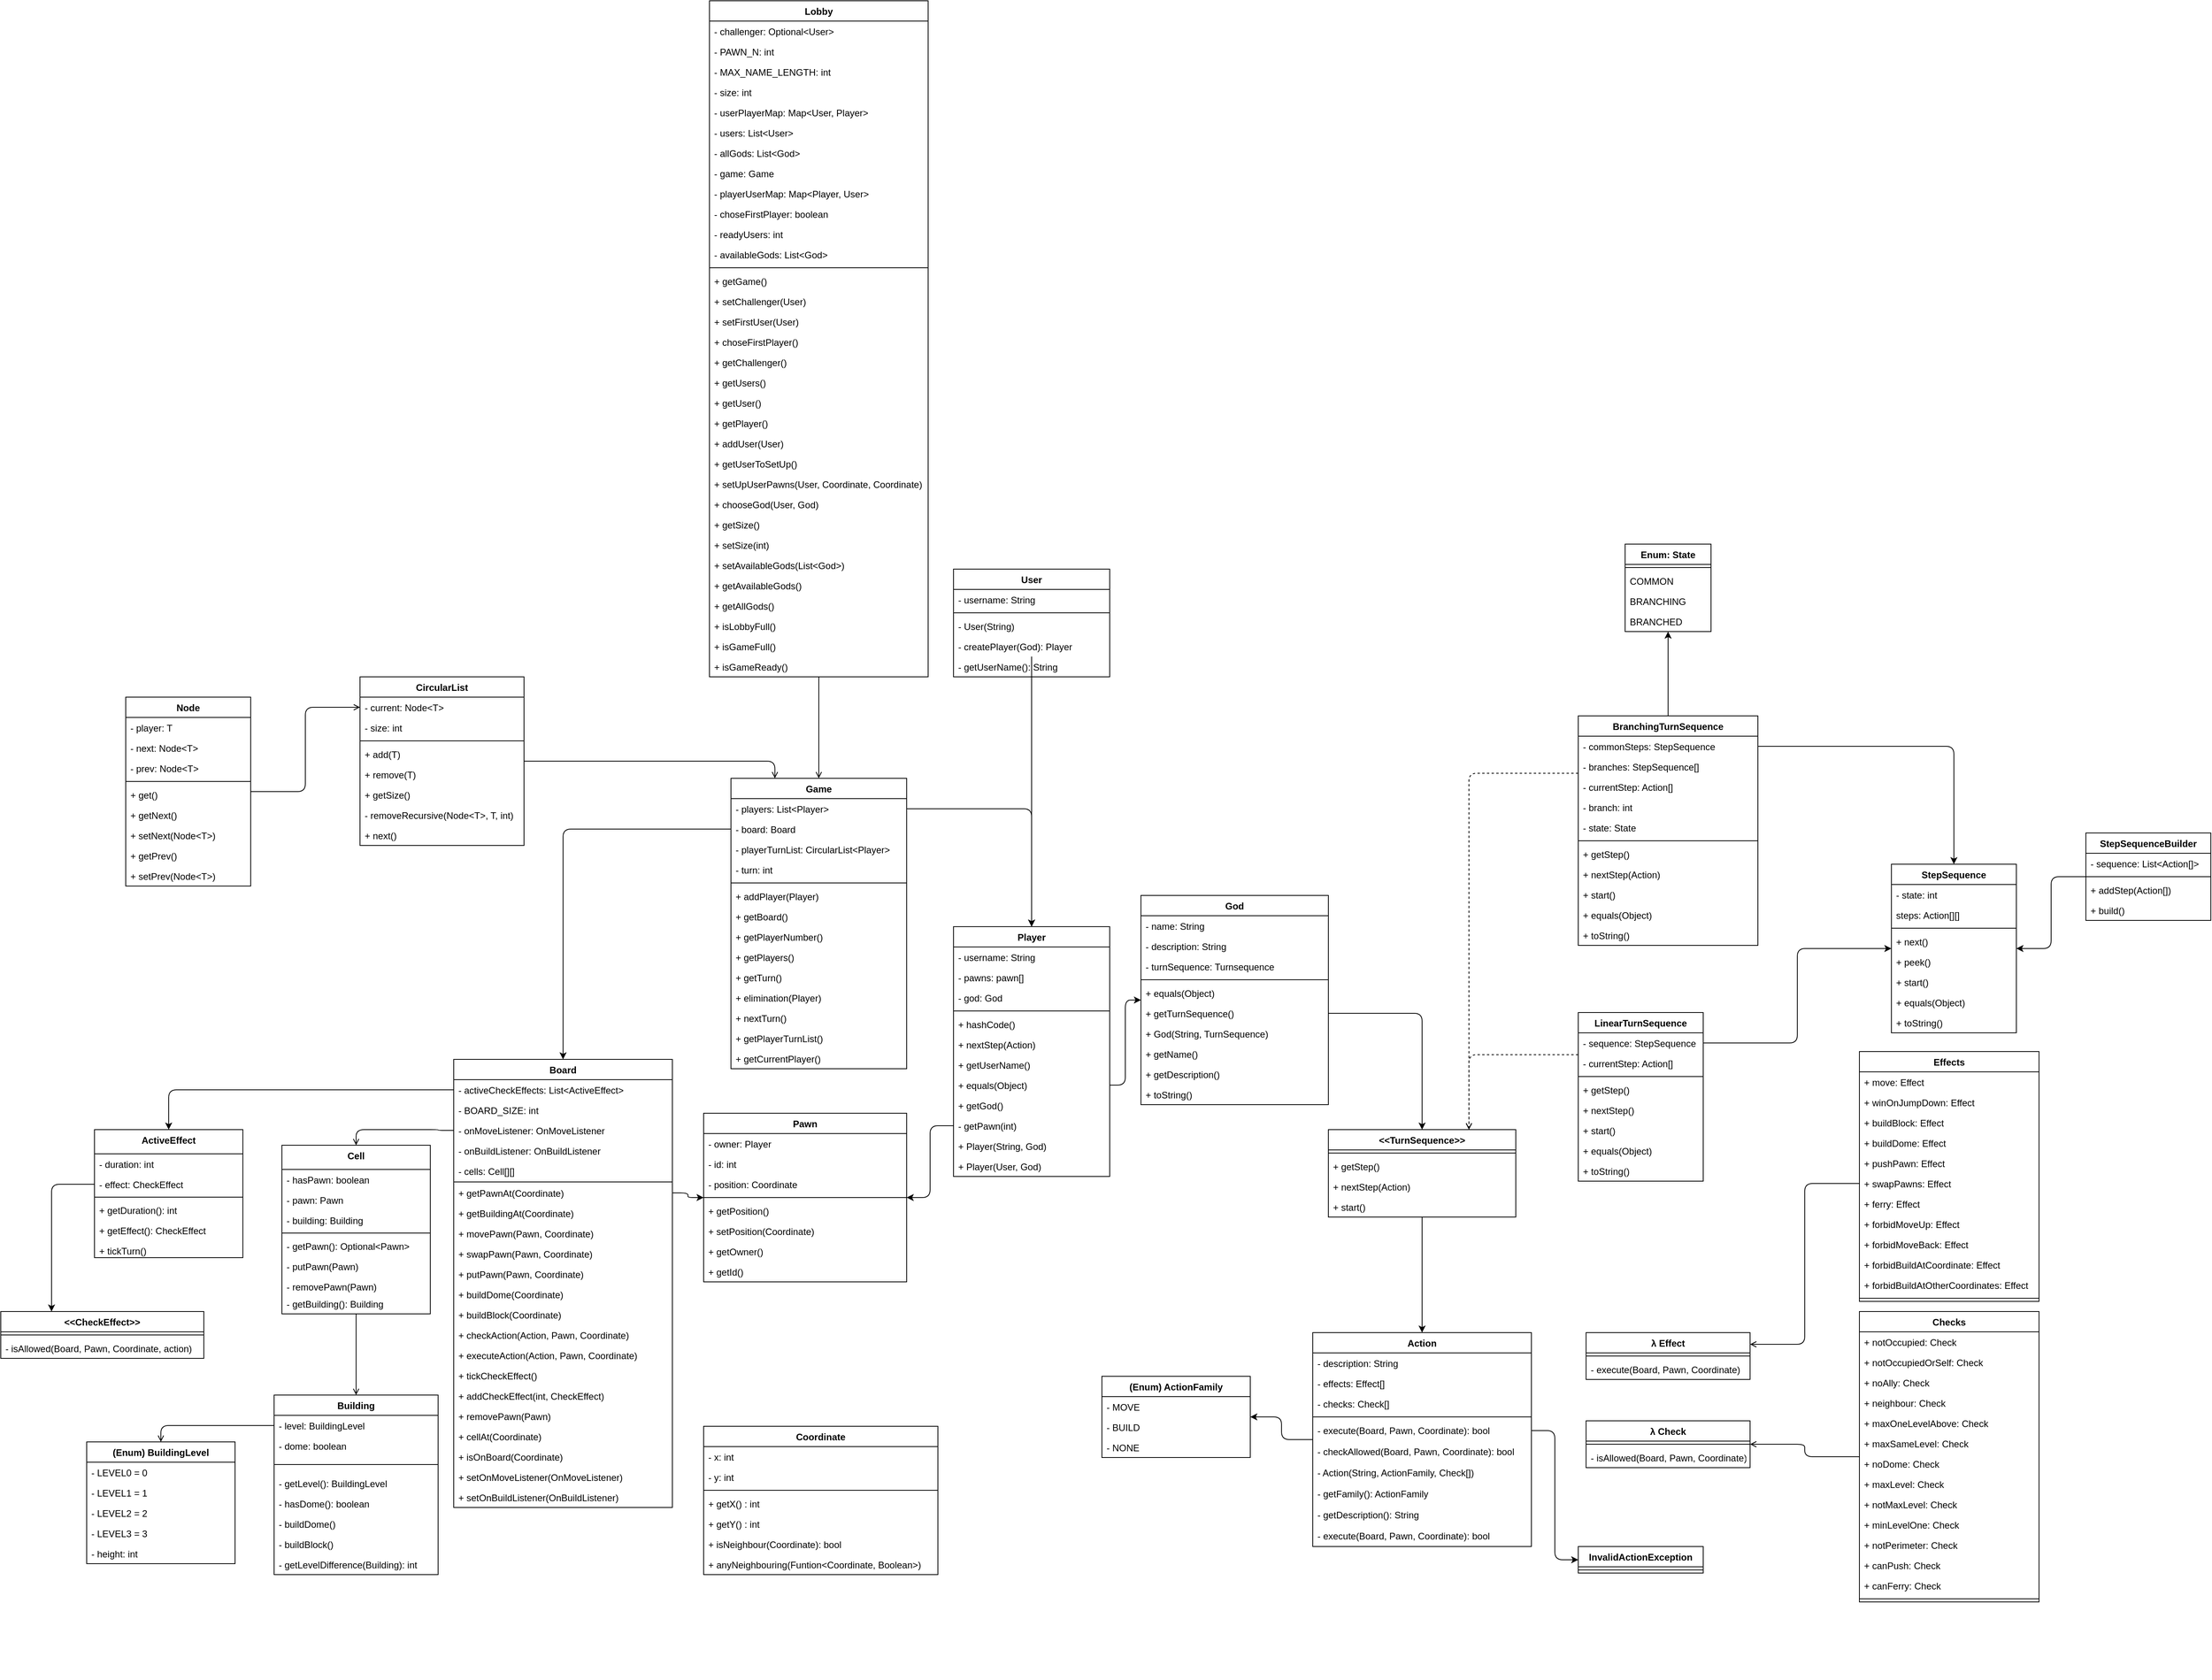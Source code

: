<mxfile version="13.3.5" type="device"><diagram id="lQpexGLLoEIbFG-BR7qN" name="Page-1"><mxGraphModel dx="5154" dy="5349" grid="1" gridSize="10" guides="1" tooltips="1" connect="1" arrows="1" fold="1" page="1" pageScale="1" pageWidth="1654" pageHeight="1169" math="0" shadow="0"><root><mxCell id="0"/><mxCell id="1" parent="0"/><mxCell id="PprDSggKspelRnTBWBc6-29" style="edgeStyle=elbowEdgeStyle;rounded=1;orthogonalLoop=1;jettySize=auto;elbow=vertical;html=1;exitX=1;exitY=0.5;exitDx=0;exitDy=0;entryX=0.5;entryY=0;entryDx=0;entryDy=0;" parent="1" source="j0KUtyWTa7JetLkTOCEy-101" target="j0KUtyWTa7JetLkTOCEy-46" edge="1"><mxGeometry relative="1" as="geometry"><Array as="points"><mxPoint x="1660" y="431"/></Array></mxGeometry></mxCell><mxCell id="PprDSggKspelRnTBWBc6-46" style="edgeStyle=elbowEdgeStyle;rounded=1;orthogonalLoop=1;jettySize=auto;html=1;" parent="1" source="PprDSggKspelRnTBWBc6-30" target="PprDSggKspelRnTBWBc6-37" edge="1"><mxGeometry relative="1" as="geometry"/></mxCell><mxCell id="JtIYj125_wOYJS39vMpw-8" style="edgeStyle=orthogonalEdgeStyle;rounded=1;orthogonalLoop=1;jettySize=auto;html=1;" parent="1" source="JtIYj125_wOYJS39vMpw-4" target="j0KUtyWTa7JetLkTOCEy-96" edge="1"><mxGeometry relative="1" as="geometry"/></mxCell><mxCell id="JtIYj125_wOYJS39vMpw-9" style="edgeStyle=orthogonalEdgeStyle;rounded=1;orthogonalLoop=1;jettySize=auto;html=1;" parent="1" source="JtIYj125_wOYJS39vMpw-5" target="JLLZLVs1ZS-YN2kHAcPY-19" edge="1"><mxGeometry relative="1" as="geometry"/></mxCell><mxCell id="j0KUtyWTa7JetLkTOCEy-35" value="God" style="swimlane;fontStyle=1;align=center;verticalAlign=top;childLayout=stackLayout;horizontal=1;startSize=26;horizontalStack=0;resizeParent=1;resizeParentMax=0;resizeLast=0;collapsible=1;marginBottom=0;" parent="1" vertex="1"><mxGeometry x="1360" y="280" width="240" height="268" as="geometry"/></mxCell><mxCell id="orBYxQGylog8O38X9rhd-66" value="- name: String" style="text;strokeColor=none;fillColor=none;align=left;verticalAlign=top;spacingLeft=4;spacingRight=4;overflow=hidden;rotatable=0;points=[[0,0.5],[1,0.5]];portConstraint=eastwest;" parent="j0KUtyWTa7JetLkTOCEy-35" vertex="1"><mxGeometry y="26" width="240" height="26" as="geometry"/></mxCell><mxCell id="orBYxQGylog8O38X9rhd-68" value="- description: String" style="text;strokeColor=none;fillColor=none;align=left;verticalAlign=top;spacingLeft=4;spacingRight=4;overflow=hidden;rotatable=0;points=[[0,0.5],[1,0.5]];portConstraint=eastwest;" parent="j0KUtyWTa7JetLkTOCEy-35" vertex="1"><mxGeometry y="52" width="240" height="26" as="geometry"/></mxCell><mxCell id="orBYxQGylog8O38X9rhd-69" value="- turnSequence: Turnsequence" style="text;strokeColor=none;fillColor=none;align=left;verticalAlign=top;spacingLeft=4;spacingRight=4;overflow=hidden;rotatable=0;points=[[0,0.5],[1,0.5]];portConstraint=eastwest;" parent="j0KUtyWTa7JetLkTOCEy-35" vertex="1"><mxGeometry y="78" width="240" height="26" as="geometry"/></mxCell><mxCell id="j0KUtyWTa7JetLkTOCEy-38" value="" style="line;strokeWidth=1;fillColor=none;align=left;verticalAlign=middle;spacingTop=-1;spacingLeft=3;spacingRight=3;rotatable=0;labelPosition=right;points=[];portConstraint=eastwest;" parent="j0KUtyWTa7JetLkTOCEy-35" vertex="1"><mxGeometry y="104" width="240" height="8" as="geometry"/></mxCell><mxCell id="tpT7sZCjkJ5mDBgOslJy-22" value="+ equals(Object)" style="text;strokeColor=none;fillColor=none;align=left;verticalAlign=top;spacingLeft=4;spacingRight=4;overflow=hidden;rotatable=0;points=[[0,0.5],[1,0.5]];portConstraint=eastwest;" parent="j0KUtyWTa7JetLkTOCEy-35" vertex="1"><mxGeometry y="112" width="240" height="26" as="geometry"/></mxCell><mxCell id="j0KUtyWTa7JetLkTOCEy-101" value="+ getTurnSequence()" style="text;strokeColor=none;fillColor=none;align=left;verticalAlign=top;spacingLeft=4;spacingRight=4;overflow=hidden;rotatable=0;points=[[0,0.5],[1,0.5]];portConstraint=eastwest;" parent="j0KUtyWTa7JetLkTOCEy-35" vertex="1"><mxGeometry y="138" width="240" height="26" as="geometry"/></mxCell><mxCell id="PgtBYIfmitmtGnaI5eze-9" value="+ God(String, TurnSequence)" style="text;strokeColor=none;fillColor=none;align=left;verticalAlign=top;spacingLeft=4;spacingRight=4;overflow=hidden;rotatable=0;points=[[0,0.5],[1,0.5]];portConstraint=eastwest;" parent="j0KUtyWTa7JetLkTOCEy-35" vertex="1"><mxGeometry y="164" width="240" height="26" as="geometry"/></mxCell><mxCell id="gtw6CkmMoCm7R6VLBRs0-46" value="+ getName()" style="text;strokeColor=none;fillColor=none;align=left;verticalAlign=top;spacingLeft=4;spacingRight=4;overflow=hidden;rotatable=0;points=[[0,0.5],[1,0.5]];portConstraint=eastwest;" parent="j0KUtyWTa7JetLkTOCEy-35" vertex="1"><mxGeometry y="190" width="240" height="26" as="geometry"/></mxCell><mxCell id="gtw6CkmMoCm7R6VLBRs0-45" value="+ getDescription()" style="text;strokeColor=none;fillColor=none;align=left;verticalAlign=top;spacingLeft=4;spacingRight=4;overflow=hidden;rotatable=0;points=[[0,0.5],[1,0.5]];portConstraint=eastwest;" parent="j0KUtyWTa7JetLkTOCEy-35" vertex="1"><mxGeometry y="216" width="240" height="26" as="geometry"/></mxCell><mxCell id="orBYxQGylog8O38X9rhd-65" value="+ toString()" style="text;strokeColor=none;fillColor=none;align=left;verticalAlign=top;spacingLeft=4;spacingRight=4;overflow=hidden;rotatable=0;points=[[0,0.5],[1,0.5]];portConstraint=eastwest;" parent="j0KUtyWTa7JetLkTOCEy-35" vertex="1"><mxGeometry y="242" width="240" height="26" as="geometry"/></mxCell><mxCell id="tpT7sZCjkJ5mDBgOslJy-28" style="edgeStyle=elbowEdgeStyle;rounded=1;orthogonalLoop=1;jettySize=auto;html=1;" parent="1" source="tpT7sZCjkJ5mDBgOslJy-26" target="j0KUtyWTa7JetLkTOCEy-35" edge="1"><mxGeometry relative="1" as="geometry"/></mxCell><mxCell id="PprDSggKspelRnTBWBc6-37" value="Pawn" style="swimlane;fontStyle=1;align=center;verticalAlign=top;childLayout=stackLayout;horizontal=1;startSize=26;horizontalStack=0;resizeParent=1;resizeParentMax=0;resizeLast=0;collapsible=1;marginBottom=0;" parent="1" vertex="1"><mxGeometry x="800" y="559" width="260" height="216" as="geometry"/></mxCell><mxCell id="gtw6CkmMoCm7R6VLBRs0-32" value="- owner: Player" style="text;strokeColor=none;fillColor=none;align=left;verticalAlign=top;spacingLeft=4;spacingRight=4;overflow=hidden;rotatable=0;points=[[0,0.5],[1,0.5]];portConstraint=eastwest;" parent="PprDSggKspelRnTBWBc6-37" vertex="1"><mxGeometry y="26" width="260" height="26" as="geometry"/></mxCell><mxCell id="gtw6CkmMoCm7R6VLBRs0-31" value="- id: int" style="text;strokeColor=none;fillColor=none;align=left;verticalAlign=top;spacingLeft=4;spacingRight=4;overflow=hidden;rotatable=0;points=[[0,0.5],[1,0.5]];portConstraint=eastwest;" parent="PprDSggKspelRnTBWBc6-37" vertex="1"><mxGeometry y="52" width="260" height="26" as="geometry"/></mxCell><mxCell id="gtw6CkmMoCm7R6VLBRs0-33" value="- position: Coordinate" style="text;strokeColor=none;fillColor=none;align=left;verticalAlign=top;spacingLeft=4;spacingRight=4;overflow=hidden;rotatable=0;points=[[0,0.5],[1,0.5]];portConstraint=eastwest;" parent="PprDSggKspelRnTBWBc6-37" vertex="1"><mxGeometry y="78" width="260" height="26" as="geometry"/></mxCell><mxCell id="PprDSggKspelRnTBWBc6-39" value="" style="line;strokeWidth=1;fillColor=none;align=left;verticalAlign=middle;spacingTop=-1;spacingLeft=3;spacingRight=3;rotatable=0;labelPosition=right;points=[];portConstraint=eastwest;" parent="PprDSggKspelRnTBWBc6-37" vertex="1"><mxGeometry y="104" width="260" height="8" as="geometry"/></mxCell><mxCell id="PprDSggKspelRnTBWBc6-43" value="+ getPosition() " style="text;strokeColor=none;fillColor=none;align=left;verticalAlign=top;spacingLeft=4;spacingRight=4;overflow=hidden;rotatable=0;points=[[0,0.5],[1,0.5]];portConstraint=eastwest;" parent="PprDSggKspelRnTBWBc6-37" vertex="1"><mxGeometry y="112" width="260" height="26" as="geometry"/></mxCell><mxCell id="PprDSggKspelRnTBWBc6-44" value="+ setPosition(Coordinate)" style="text;strokeColor=none;fillColor=none;align=left;verticalAlign=top;spacingLeft=4;spacingRight=4;overflow=hidden;rotatable=0;points=[[0,0.5],[1,0.5]];portConstraint=eastwest;" parent="PprDSggKspelRnTBWBc6-37" vertex="1"><mxGeometry y="138" width="260" height="26" as="geometry"/></mxCell><mxCell id="PgtBYIfmitmtGnaI5eze-6" value="+ getOwner()" style="text;strokeColor=none;fillColor=none;align=left;verticalAlign=top;spacingLeft=4;spacingRight=4;overflow=hidden;rotatable=0;points=[[0,0.5],[1,0.5]];portConstraint=eastwest;" parent="PprDSggKspelRnTBWBc6-37" vertex="1"><mxGeometry y="164" width="260" height="26" as="geometry"/></mxCell><mxCell id="PgtBYIfmitmtGnaI5eze-7" value="+ getId()" style="text;strokeColor=none;fillColor=none;align=left;verticalAlign=top;spacingLeft=4;spacingRight=4;overflow=hidden;rotatable=0;points=[[0,0.5],[1,0.5]];portConstraint=eastwest;" parent="PprDSggKspelRnTBWBc6-37" vertex="1"><mxGeometry y="190" width="260" height="26" as="geometry"/></mxCell><mxCell id="tpT7sZCjkJ5mDBgOslJy-30" style="edgeStyle=elbowEdgeStyle;rounded=1;orthogonalLoop=1;jettySize=auto;html=1;" parent="1" source="PprDSggKspelRnTBWBc6-32" target="PprDSggKspelRnTBWBc6-37" edge="1"><mxGeometry relative="1" as="geometry"/></mxCell><mxCell id="j0KUtyWTa7JetLkTOCEy-96" value="Player" style="swimlane;fontStyle=1;align=center;verticalAlign=top;childLayout=stackLayout;horizontal=1;startSize=26;horizontalStack=0;resizeParent=1;resizeParentMax=0;resizeLast=0;collapsible=1;marginBottom=0;" parent="1" vertex="1"><mxGeometry x="1120" y="320" width="200" height="320" as="geometry"/></mxCell><mxCell id="orBYxQGylog8O38X9rhd-36" value="- username: String" style="text;strokeColor=none;fillColor=none;align=left;verticalAlign=top;spacingLeft=4;spacingRight=4;overflow=hidden;rotatable=0;points=[[0,0.5],[1,0.5]];portConstraint=eastwest;" parent="j0KUtyWTa7JetLkTOCEy-96" vertex="1"><mxGeometry y="26" width="200" height="26" as="geometry"/></mxCell><mxCell id="orBYxQGylog8O38X9rhd-37" value="- pawns: pawn[]" style="text;strokeColor=none;fillColor=none;align=left;verticalAlign=top;spacingLeft=4;spacingRight=4;overflow=hidden;rotatable=0;points=[[0,0.5],[1,0.5]];portConstraint=eastwest;" parent="j0KUtyWTa7JetLkTOCEy-96" vertex="1"><mxGeometry y="52" width="200" height="26" as="geometry"/></mxCell><mxCell id="orBYxQGylog8O38X9rhd-38" value="- god: God" style="text;strokeColor=none;fillColor=none;align=left;verticalAlign=top;spacingLeft=4;spacingRight=4;overflow=hidden;rotatable=0;points=[[0,0.5],[1,0.5]];portConstraint=eastwest;" parent="j0KUtyWTa7JetLkTOCEy-96" vertex="1"><mxGeometry y="78" width="200" height="26" as="geometry"/></mxCell><mxCell id="j0KUtyWTa7JetLkTOCEy-98" value="" style="line;strokeWidth=1;fillColor=none;align=left;verticalAlign=middle;spacingTop=-1;spacingLeft=3;spacingRight=3;rotatable=0;labelPosition=right;points=[];portConstraint=eastwest;" parent="j0KUtyWTa7JetLkTOCEy-96" vertex="1"><mxGeometry y="104" width="200" height="8" as="geometry"/></mxCell><mxCell id="tpT7sZCjkJ5mDBgOslJy-25" value="+ hashCode()" style="text;strokeColor=none;fillColor=none;align=left;verticalAlign=top;spacingLeft=4;spacingRight=4;overflow=hidden;rotatable=0;points=[[0,0.5],[1,0.5]];portConstraint=eastwest;" parent="j0KUtyWTa7JetLkTOCEy-96" vertex="1"><mxGeometry y="112" width="200" height="26" as="geometry"/></mxCell><mxCell id="PprDSggKspelRnTBWBc6-45" value="+ nextStep(Action)" style="text;strokeColor=none;fillColor=none;align=left;verticalAlign=top;spacingLeft=4;spacingRight=4;overflow=hidden;rotatable=0;points=[[0,0.5],[1,0.5]];portConstraint=eastwest;" parent="j0KUtyWTa7JetLkTOCEy-96" vertex="1"><mxGeometry y="138" width="200" height="26" as="geometry"/></mxCell><mxCell id="gtw6CkmMoCm7R6VLBRs0-34" value="+ getUserName()" style="text;strokeColor=none;fillColor=none;align=left;verticalAlign=top;spacingLeft=4;spacingRight=4;overflow=hidden;rotatable=0;points=[[0,0.5],[1,0.5]];portConstraint=eastwest;" parent="j0KUtyWTa7JetLkTOCEy-96" vertex="1"><mxGeometry y="164" width="200" height="26" as="geometry"/></mxCell><mxCell id="tpT7sZCjkJ5mDBgOslJy-26" value="+ equals(Object)" style="text;strokeColor=none;fillColor=none;align=left;verticalAlign=top;spacingLeft=4;spacingRight=4;overflow=hidden;rotatable=0;points=[[0,0.5],[1,0.5]];portConstraint=eastwest;" parent="j0KUtyWTa7JetLkTOCEy-96" vertex="1"><mxGeometry y="190" width="200" height="26" as="geometry"/></mxCell><mxCell id="gtw6CkmMoCm7R6VLBRs0-35" value="+ getGod()" style="text;strokeColor=none;fillColor=none;align=left;verticalAlign=top;spacingLeft=4;spacingRight=4;overflow=hidden;rotatable=0;points=[[0,0.5],[1,0.5]];portConstraint=eastwest;" parent="j0KUtyWTa7JetLkTOCEy-96" vertex="1"><mxGeometry y="216" width="200" height="26" as="geometry"/></mxCell><mxCell id="PprDSggKspelRnTBWBc6-30" value="- getPawn(int)" style="text;strokeColor=none;fillColor=none;align=left;verticalAlign=top;spacingLeft=4;spacingRight=4;overflow=hidden;rotatable=0;points=[[0,0.5],[1,0.5]];portConstraint=eastwest;" parent="j0KUtyWTa7JetLkTOCEy-96" vertex="1"><mxGeometry y="242" width="200" height="26" as="geometry"/></mxCell><mxCell id="j0KUtyWTa7JetLkTOCEy-97" value="+ Player(String, God)" style="text;strokeColor=none;fillColor=none;align=left;verticalAlign=top;spacingLeft=4;spacingRight=4;overflow=hidden;rotatable=0;points=[[0,0.5],[1,0.5]];portConstraint=eastwest;" parent="j0KUtyWTa7JetLkTOCEy-96" vertex="1"><mxGeometry y="268" width="200" height="26" as="geometry"/></mxCell><mxCell id="gtw6CkmMoCm7R6VLBRs0-27" value="+ Player(User, God)" style="text;strokeColor=none;fillColor=none;align=left;verticalAlign=top;spacingLeft=4;spacingRight=4;overflow=hidden;rotatable=0;points=[[0,0.5],[1,0.5]];portConstraint=eastwest;" parent="j0KUtyWTa7JetLkTOCEy-96" vertex="1"><mxGeometry y="294" width="200" height="26" as="geometry"/></mxCell><mxCell id="orBYxQGylog8O38X9rhd-22" value="ActiveEffect" style="swimlane;fontStyle=1;align=center;verticalAlign=top;childLayout=stackLayout;horizontal=1;startSize=31;horizontalStack=0;resizeParent=1;resizeParentMax=0;resizeLast=0;collapsible=1;marginBottom=0;" parent="1" vertex="1"><mxGeometry x="20" y="580" width="190" height="164" as="geometry"/></mxCell><mxCell id="orBYxQGylog8O38X9rhd-23" value="- duration: int" style="text;strokeColor=none;fillColor=none;align=left;verticalAlign=top;spacingLeft=4;spacingRight=4;overflow=hidden;rotatable=0;points=[[0,0.5],[1,0.5]];portConstraint=eastwest;" parent="orBYxQGylog8O38X9rhd-22" vertex="1"><mxGeometry y="31" width="190" height="26" as="geometry"/></mxCell><mxCell id="orBYxQGylog8O38X9rhd-24" value="- effect: CheckEffect" style="text;strokeColor=none;fillColor=none;align=left;verticalAlign=top;spacingLeft=4;spacingRight=4;overflow=hidden;rotatable=0;points=[[0,0.5],[1,0.5]];portConstraint=eastwest;" parent="orBYxQGylog8O38X9rhd-22" vertex="1"><mxGeometry y="57" width="190" height="26" as="geometry"/></mxCell><mxCell id="orBYxQGylog8O38X9rhd-25" value="" style="line;strokeWidth=1;fillColor=none;align=left;verticalAlign=middle;spacingTop=-1;spacingLeft=3;spacingRight=3;rotatable=0;labelPosition=right;points=[];portConstraint=eastwest;" parent="orBYxQGylog8O38X9rhd-22" vertex="1"><mxGeometry y="83" width="190" height="7" as="geometry"/></mxCell><mxCell id="orBYxQGylog8O38X9rhd-26" value="+ getDuration(): int" style="text;strokeColor=none;fillColor=none;align=left;verticalAlign=top;spacingLeft=4;spacingRight=4;overflow=hidden;rotatable=0;points=[[0,0.5],[1,0.5]];portConstraint=eastwest;" parent="orBYxQGylog8O38X9rhd-22" vertex="1"><mxGeometry y="90" width="190" height="26" as="geometry"/></mxCell><mxCell id="orBYxQGylog8O38X9rhd-27" value="+ getEffect(): CheckEffect" style="text;strokeColor=none;fillColor=none;align=left;verticalAlign=top;spacingLeft=4;spacingRight=4;overflow=hidden;rotatable=0;points=[[0,0.5],[1,0.5]];portConstraint=eastwest;" parent="orBYxQGylog8O38X9rhd-22" vertex="1"><mxGeometry y="116" width="190" height="26" as="geometry"/></mxCell><mxCell id="orBYxQGylog8O38X9rhd-28" value="+ tickTurn()" style="text;strokeColor=none;fillColor=none;align=left;verticalAlign=top;spacingLeft=4;spacingRight=4;overflow=hidden;rotatable=0;points=[[0,0.5],[1,0.5]];portConstraint=eastwest;" parent="orBYxQGylog8O38X9rhd-22" vertex="1"><mxGeometry y="142" width="190" height="22" as="geometry"/></mxCell><mxCell id="JLLZLVs1ZS-YN2kHAcPY-19" value="Board" style="swimlane;fontStyle=1;align=center;verticalAlign=top;childLayout=stackLayout;horizontal=1;startSize=26;horizontalStack=0;resizeParent=1;resizeParentMax=0;resizeLast=0;collapsible=1;marginBottom=0;" parent="1" vertex="1"><mxGeometry x="480" y="490" width="280" height="574" as="geometry"/></mxCell><mxCell id="orBYxQGylog8O38X9rhd-30" value="- activeCheckEffects: List&lt;ActiveEffect&gt;" style="text;strokeColor=none;fillColor=none;align=left;verticalAlign=top;spacingLeft=4;spacingRight=4;overflow=hidden;rotatable=0;points=[[0,0.5],[1,0.5]];portConstraint=eastwest;" parent="JLLZLVs1ZS-YN2kHAcPY-19" vertex="1"><mxGeometry y="26" width="280" height="26" as="geometry"/></mxCell><mxCell id="gtw6CkmMoCm7R6VLBRs0-190" value="- BOARD_SIZE: int" style="text;strokeColor=none;fillColor=none;align=left;verticalAlign=top;spacingLeft=4;spacingRight=4;overflow=hidden;rotatable=0;points=[[0,0.5],[1,0.5]];portConstraint=eastwest;" parent="JLLZLVs1ZS-YN2kHAcPY-19" vertex="1"><mxGeometry y="52" width="280" height="26" as="geometry"/></mxCell><mxCell id="gtw6CkmMoCm7R6VLBRs0-191" value="- onMoveListener: OnMoveListener" style="text;strokeColor=none;fillColor=none;align=left;verticalAlign=top;spacingLeft=4;spacingRight=4;overflow=hidden;rotatable=0;points=[[0,0.5],[1,0.5]];portConstraint=eastwest;" parent="JLLZLVs1ZS-YN2kHAcPY-19" vertex="1"><mxGeometry y="78" width="280" height="26" as="geometry"/></mxCell><mxCell id="gtw6CkmMoCm7R6VLBRs0-192" value="- onBuildListener: OnBuildListener" style="text;strokeColor=none;fillColor=none;align=left;verticalAlign=top;spacingLeft=4;spacingRight=4;overflow=hidden;rotatable=0;points=[[0,0.5],[1,0.5]];portConstraint=eastwest;" parent="JLLZLVs1ZS-YN2kHAcPY-19" vertex="1"><mxGeometry y="104" width="280" height="26" as="geometry"/></mxCell><mxCell id="5LOTAtUlM5BQtrTcVLAc-15" value="- cells: Cell[][]" style="text;strokeColor=none;fillColor=none;align=left;verticalAlign=top;spacingLeft=4;spacingRight=4;overflow=hidden;rotatable=0;points=[[0,0.5],[1,0.5]];portConstraint=eastwest;" parent="JLLZLVs1ZS-YN2kHAcPY-19" vertex="1"><mxGeometry y="130" width="280" height="26" as="geometry"/></mxCell><mxCell id="JLLZLVs1ZS-YN2kHAcPY-21" value="" style="line;strokeWidth=1;fillColor=none;align=left;verticalAlign=middle;spacingTop=-1;spacingLeft=3;spacingRight=3;rotatable=0;labelPosition=right;points=[];portConstraint=eastwest;" parent="JLLZLVs1ZS-YN2kHAcPY-19" vertex="1"><mxGeometry y="156" width="280" height="2" as="geometry"/></mxCell><mxCell id="PprDSggKspelRnTBWBc6-32" value="+ getPawnAt(Coordinate)" style="text;strokeColor=none;fillColor=none;align=left;verticalAlign=top;spacingLeft=4;spacingRight=4;overflow=hidden;rotatable=0;points=[[0,0.5],[1,0.5]];portConstraint=eastwest;" parent="JLLZLVs1ZS-YN2kHAcPY-19" vertex="1"><mxGeometry y="158" width="280" height="26" as="geometry"/></mxCell><mxCell id="PprDSggKspelRnTBWBc6-33" value="+ getBuildingAt(Coordinate)" style="text;strokeColor=none;fillColor=none;align=left;verticalAlign=top;spacingLeft=4;spacingRight=4;overflow=hidden;rotatable=0;points=[[0,0.5],[1,0.5]];portConstraint=eastwest;" parent="JLLZLVs1ZS-YN2kHAcPY-19" vertex="1"><mxGeometry y="184" width="280" height="26" as="geometry"/></mxCell><mxCell id="PprDSggKspelRnTBWBc6-34" value="+ movePawn(Pawn, Coordinate)" style="text;strokeColor=none;fillColor=none;align=left;verticalAlign=top;spacingLeft=4;spacingRight=4;overflow=hidden;rotatable=0;points=[[0,0.5],[1,0.5]];portConstraint=eastwest;" parent="JLLZLVs1ZS-YN2kHAcPY-19" vertex="1"><mxGeometry y="210" width="280" height="26" as="geometry"/></mxCell><mxCell id="PprDSggKspelRnTBWBc6-35" value="+ swapPawn(Pawn, Coordinate)" style="text;strokeColor=none;fillColor=none;align=left;verticalAlign=top;spacingLeft=4;spacingRight=4;overflow=hidden;rotatable=0;points=[[0,0.5],[1,0.5]];portConstraint=eastwest;" parent="JLLZLVs1ZS-YN2kHAcPY-19" vertex="1"><mxGeometry y="236" width="280" height="26" as="geometry"/></mxCell><mxCell id="tpT7sZCjkJ5mDBgOslJy-2" value="+ putPawn(Pawn, Coordinate)" style="text;strokeColor=none;fillColor=none;align=left;verticalAlign=top;spacingLeft=4;spacingRight=4;overflow=hidden;rotatable=0;points=[[0,0.5],[1,0.5]];portConstraint=eastwest;" parent="JLLZLVs1ZS-YN2kHAcPY-19" vertex="1"><mxGeometry y="262" width="280" height="26" as="geometry"/></mxCell><mxCell id="PprDSggKspelRnTBWBc6-53" value="+ buildDome(Coordinate)" style="text;strokeColor=none;fillColor=none;align=left;verticalAlign=top;spacingLeft=4;spacingRight=4;overflow=hidden;rotatable=0;points=[[0,0.5],[1,0.5]];portConstraint=eastwest;" parent="JLLZLVs1ZS-YN2kHAcPY-19" vertex="1"><mxGeometry y="288" width="280" height="26" as="geometry"/></mxCell><mxCell id="PprDSggKspelRnTBWBc6-54" value="+ buildBlock(Coordinate)" style="text;strokeColor=none;fillColor=none;align=left;verticalAlign=top;spacingLeft=4;spacingRight=4;overflow=hidden;rotatable=0;points=[[0,0.5],[1,0.5]];portConstraint=eastwest;" parent="JLLZLVs1ZS-YN2kHAcPY-19" vertex="1"><mxGeometry y="314" width="280" height="26" as="geometry"/></mxCell><mxCell id="PgtBYIfmitmtGnaI5eze-3" value="+ checkAction(Action, Pawn, Coordinate)" style="text;strokeColor=none;fillColor=none;align=left;verticalAlign=top;spacingLeft=4;spacingRight=4;overflow=hidden;rotatable=0;points=[[0,0.5],[1,0.5]];portConstraint=eastwest;" parent="JLLZLVs1ZS-YN2kHAcPY-19" vertex="1"><mxGeometry y="340" width="280" height="26" as="geometry"/></mxCell><mxCell id="PgtBYIfmitmtGnaI5eze-4" value="+ executeAction(Action, Pawn, Coordinate)" style="text;strokeColor=none;fillColor=none;align=left;verticalAlign=top;spacingLeft=4;spacingRight=4;overflow=hidden;rotatable=0;points=[[0,0.5],[1,0.5]];portConstraint=eastwest;" parent="JLLZLVs1ZS-YN2kHAcPY-19" vertex="1"><mxGeometry y="366" width="280" height="26" as="geometry"/></mxCell><mxCell id="orBYxQGylog8O38X9rhd-15" value="+ tickCheckEffect()" style="text;strokeColor=none;fillColor=none;align=left;verticalAlign=top;spacingLeft=4;spacingRight=4;overflow=hidden;rotatable=0;points=[[0,0.5],[1,0.5]];portConstraint=eastwest;" parent="JLLZLVs1ZS-YN2kHAcPY-19" vertex="1"><mxGeometry y="392" width="280" height="26" as="geometry"/></mxCell><mxCell id="orBYxQGylog8O38X9rhd-16" value="+ addCheckEffect(int, CheckEffect)" style="text;strokeColor=none;fillColor=none;align=left;verticalAlign=top;spacingLeft=4;spacingRight=4;overflow=hidden;rotatable=0;points=[[0,0.5],[1,0.5]];portConstraint=eastwest;" parent="JLLZLVs1ZS-YN2kHAcPY-19" vertex="1"><mxGeometry y="418" width="280" height="26" as="geometry"/></mxCell><mxCell id="orBYxQGylog8O38X9rhd-17" value="+ removePawn(Pawn)" style="text;strokeColor=none;fillColor=none;align=left;verticalAlign=top;spacingLeft=4;spacingRight=4;overflow=hidden;rotatable=0;points=[[0,0.5],[1,0.5]];portConstraint=eastwest;" parent="JLLZLVs1ZS-YN2kHAcPY-19" vertex="1"><mxGeometry y="444" width="280" height="26" as="geometry"/></mxCell><mxCell id="orBYxQGylog8O38X9rhd-19" value="+ cellAt(Coordinate)" style="text;strokeColor=none;fillColor=none;align=left;verticalAlign=top;spacingLeft=4;spacingRight=4;overflow=hidden;rotatable=0;points=[[0,0.5],[1,0.5]];portConstraint=eastwest;" parent="JLLZLVs1ZS-YN2kHAcPY-19" vertex="1"><mxGeometry y="470" width="280" height="26" as="geometry"/></mxCell><mxCell id="orBYxQGylog8O38X9rhd-20" value="+ isOnBoard(Coordinate)" style="text;strokeColor=none;fillColor=none;align=left;verticalAlign=top;spacingLeft=4;spacingRight=4;overflow=hidden;rotatable=0;points=[[0,0.5],[1,0.5]];portConstraint=eastwest;" parent="JLLZLVs1ZS-YN2kHAcPY-19" vertex="1"><mxGeometry y="496" width="280" height="26" as="geometry"/></mxCell><mxCell id="gtw6CkmMoCm7R6VLBRs0-30" value="+ setOnMoveListener(OnMoveListener)" style="text;strokeColor=none;fillColor=none;align=left;verticalAlign=top;spacingLeft=4;spacingRight=4;overflow=hidden;rotatable=0;points=[[0,0.5],[1,0.5]];portConstraint=eastwest;" parent="JLLZLVs1ZS-YN2kHAcPY-19" vertex="1"><mxGeometry y="522" width="280" height="26" as="geometry"/></mxCell><mxCell id="gtw6CkmMoCm7R6VLBRs0-29" value="+ setOnBuildListener(OnBuildListener)" style="text;strokeColor=none;fillColor=none;align=left;verticalAlign=top;spacingLeft=4;spacingRight=4;overflow=hidden;rotatable=0;points=[[0,0.5],[1,0.5]];portConstraint=eastwest;" parent="JLLZLVs1ZS-YN2kHAcPY-19" vertex="1"><mxGeometry y="548" width="280" height="26" as="geometry"/></mxCell><mxCell id="orBYxQGylog8O38X9rhd-32" value="" style="endArrow=classic;html=1;exitX=0;exitY=0.5;exitDx=0;exitDy=0;entryX=0.5;entryY=0;entryDx=0;entryDy=0;" parent="1" source="orBYxQGylog8O38X9rhd-30" target="orBYxQGylog8O38X9rhd-22" edge="1"><mxGeometry width="50" height="50" relative="1" as="geometry"><mxPoint x="490" y="610" as="sourcePoint"/><mxPoint x="140" y="530" as="targetPoint"/><Array as="points"><mxPoint x="115" y="529"/></Array></mxGeometry></mxCell><mxCell id="JtIYj125_wOYJS39vMpw-3" value="Game" style="swimlane;fontStyle=1;align=center;verticalAlign=top;childLayout=stackLayout;horizontal=1;startSize=26;horizontalStack=0;resizeParent=1;resizeParentMax=0;resizeLast=0;collapsible=1;marginBottom=0;" parent="1" vertex="1"><mxGeometry x="835" y="130" width="225" height="372" as="geometry"/></mxCell><mxCell id="JtIYj125_wOYJS39vMpw-4" value="- players: List&lt;Player&gt;" style="text;strokeColor=none;fillColor=none;align=left;verticalAlign=top;spacingLeft=4;spacingRight=4;overflow=hidden;rotatable=0;points=[[0,0.5],[1,0.5]];portConstraint=eastwest;" parent="JtIYj125_wOYJS39vMpw-3" vertex="1"><mxGeometry y="26" width="225" height="26" as="geometry"/></mxCell><mxCell id="JtIYj125_wOYJS39vMpw-5" value="- board: Board" style="text;strokeColor=none;fillColor=none;align=left;verticalAlign=top;spacingLeft=4;spacingRight=4;overflow=hidden;rotatable=0;points=[[0,0.5],[1,0.5]];portConstraint=eastwest;" parent="JtIYj125_wOYJS39vMpw-3" vertex="1"><mxGeometry y="52" width="225" height="26" as="geometry"/></mxCell><mxCell id="JtIYj125_wOYJS39vMpw-7" value="- playerTurnList: CircularList&lt;Player&gt;" style="text;strokeColor=none;fillColor=none;align=left;verticalAlign=top;spacingLeft=4;spacingRight=4;overflow=hidden;rotatable=0;points=[[0,0.5],[1,0.5]];portConstraint=eastwest;" parent="JtIYj125_wOYJS39vMpw-3" vertex="1"><mxGeometry y="78" width="225" height="26" as="geometry"/></mxCell><mxCell id="gtw6CkmMoCm7R6VLBRs0-15" value="- turn: int" style="text;strokeColor=none;fillColor=none;align=left;verticalAlign=top;spacingLeft=4;spacingRight=4;overflow=hidden;rotatable=0;points=[[0,0.5],[1,0.5]];portConstraint=eastwest;" parent="JtIYj125_wOYJS39vMpw-3" vertex="1"><mxGeometry y="104" width="225" height="26" as="geometry"/></mxCell><mxCell id="JtIYj125_wOYJS39vMpw-6" value="" style="line;strokeWidth=1;fillColor=none;align=left;verticalAlign=middle;spacingTop=-1;spacingLeft=3;spacingRight=3;rotatable=0;labelPosition=right;points=[];portConstraint=eastwest;" parent="JtIYj125_wOYJS39vMpw-3" vertex="1"><mxGeometry y="130" width="225" height="8" as="geometry"/></mxCell><mxCell id="tpT7sZCjkJ5mDBgOslJy-31" value="+ addPlayer(Player)" style="text;strokeColor=none;fillColor=none;align=left;verticalAlign=top;spacingLeft=4;spacingRight=4;overflow=hidden;rotatable=0;points=[[0,0.5],[1,0.5]];portConstraint=eastwest;" parent="JtIYj125_wOYJS39vMpw-3" vertex="1"><mxGeometry y="138" width="225" height="26" as="geometry"/></mxCell><mxCell id="gtw6CkmMoCm7R6VLBRs0-206" value="+ getBoard()" style="text;strokeColor=none;fillColor=none;align=left;verticalAlign=top;spacingLeft=4;spacingRight=4;overflow=hidden;rotatable=0;points=[[0,0.5],[1,0.5]];portConstraint=eastwest;" parent="JtIYj125_wOYJS39vMpw-3" vertex="1"><mxGeometry y="164" width="225" height="26" as="geometry"/></mxCell><mxCell id="tpT7sZCjkJ5mDBgOslJy-32" value="+ getPlayerNumber()" style="text;strokeColor=none;fillColor=none;align=left;verticalAlign=top;spacingLeft=4;spacingRight=4;overflow=hidden;rotatable=0;points=[[0,0.5],[1,0.5]];portConstraint=eastwest;" parent="JtIYj125_wOYJS39vMpw-3" vertex="1"><mxGeometry y="190" width="225" height="26" as="geometry"/></mxCell><mxCell id="orBYxQGylog8O38X9rhd-34" value="+ getPlayers()" style="text;strokeColor=none;fillColor=none;align=left;verticalAlign=top;spacingLeft=4;spacingRight=4;overflow=hidden;rotatable=0;points=[[0,0.5],[1,0.5]];portConstraint=eastwest;" parent="JtIYj125_wOYJS39vMpw-3" vertex="1"><mxGeometry y="216" width="225" height="26" as="geometry"/></mxCell><mxCell id="gtw6CkmMoCm7R6VLBRs0-14" value="+ getTurn()" style="text;strokeColor=none;fillColor=none;align=left;verticalAlign=top;spacingLeft=4;spacingRight=4;overflow=hidden;rotatable=0;points=[[0,0.5],[1,0.5]];portConstraint=eastwest;" parent="JtIYj125_wOYJS39vMpw-3" vertex="1"><mxGeometry y="242" width="225" height="26" as="geometry"/></mxCell><mxCell id="gtw6CkmMoCm7R6VLBRs0-208" value="+ elimination(Player)" style="text;strokeColor=none;fillColor=none;align=left;verticalAlign=top;spacingLeft=4;spacingRight=4;overflow=hidden;rotatable=0;points=[[0,0.5],[1,0.5]];portConstraint=eastwest;" parent="JtIYj125_wOYJS39vMpw-3" vertex="1"><mxGeometry y="268" width="225" height="26" as="geometry"/></mxCell><mxCell id="gtw6CkmMoCm7R6VLBRs0-210" value="+ nextTurn()" style="text;strokeColor=none;fillColor=none;align=left;verticalAlign=top;spacingLeft=4;spacingRight=4;overflow=hidden;rotatable=0;points=[[0,0.5],[1,0.5]];portConstraint=eastwest;" parent="JtIYj125_wOYJS39vMpw-3" vertex="1"><mxGeometry y="294" width="225" height="26" as="geometry"/></mxCell><mxCell id="gtw6CkmMoCm7R6VLBRs0-209" value="+ getPlayerTurnList()" style="text;strokeColor=none;fillColor=none;align=left;verticalAlign=top;spacingLeft=4;spacingRight=4;overflow=hidden;rotatable=0;points=[[0,0.5],[1,0.5]];portConstraint=eastwest;" parent="JtIYj125_wOYJS39vMpw-3" vertex="1"><mxGeometry y="320" width="225" height="26" as="geometry"/></mxCell><mxCell id="gtw6CkmMoCm7R6VLBRs0-207" value="+ getCurrentPlayer()" style="text;strokeColor=none;fillColor=none;align=left;verticalAlign=top;spacingLeft=4;spacingRight=4;overflow=hidden;rotatable=0;points=[[0,0.5],[1,0.5]];portConstraint=eastwest;" parent="JtIYj125_wOYJS39vMpw-3" vertex="1"><mxGeometry y="346" width="225" height="26" as="geometry"/></mxCell><mxCell id="orBYxQGylog8O38X9rhd-62" value="" style="endArrow=classic;html=1;" parent="1" source="orBYxQGylog8O38X9rhd-57" target="j0KUtyWTa7JetLkTOCEy-96" edge="1"><mxGeometry width="50" height="50" relative="1" as="geometry"><mxPoint x="1150" y="60" as="sourcePoint"/><mxPoint x="1200" y="10" as="targetPoint"/></mxGeometry></mxCell><mxCell id="_f1V4rooTRWbilB4bh-D-3" style="edgeStyle=orthogonalEdgeStyle;rounded=1;orthogonalLoop=1;jettySize=auto;html=1;" edge="1" parent="1" source="cTTuEMiOk4GReJJeWm1e-20" target="orBYxQGylog8O38X9rhd-71"><mxGeometry relative="1" as="geometry"/></mxCell><mxCell id="cTTuEMiOk4GReJJeWm1e-20" value="Action" style="swimlane;fontStyle=1;align=center;verticalAlign=top;childLayout=stackLayout;horizontal=1;startSize=26;horizontalStack=0;resizeParent=1;resizeParentMax=0;resizeLast=0;collapsible=1;marginBottom=0;" parent="1" vertex="1"><mxGeometry x="1580" y="840" width="280" height="274" as="geometry"/></mxCell><mxCell id="orBYxQGylog8O38X9rhd-90" value="- description: String" style="text;strokeColor=none;fillColor=none;align=left;verticalAlign=top;spacingLeft=4;spacingRight=4;overflow=hidden;rotatable=0;points=[[0,0.5],[1,0.5]];portConstraint=eastwest;" parent="cTTuEMiOk4GReJJeWm1e-20" vertex="1"><mxGeometry y="26" width="280" height="26" as="geometry"/></mxCell><mxCell id="orBYxQGylog8O38X9rhd-91" value="- effects: Effect[]" style="text;strokeColor=none;fillColor=none;align=left;verticalAlign=top;spacingLeft=4;spacingRight=4;overflow=hidden;rotatable=0;points=[[0,0.5],[1,0.5]];portConstraint=eastwest;" parent="cTTuEMiOk4GReJJeWm1e-20" vertex="1"><mxGeometry y="52" width="280" height="26" as="geometry"/></mxCell><mxCell id="orBYxQGylog8O38X9rhd-92" value="- checks: Check[]" style="text;strokeColor=none;fillColor=none;align=left;verticalAlign=top;spacingLeft=4;spacingRight=4;overflow=hidden;rotatable=0;points=[[0,0.5],[1,0.5]];portConstraint=eastwest;" parent="cTTuEMiOk4GReJJeWm1e-20" vertex="1"><mxGeometry y="78" width="280" height="26" as="geometry"/></mxCell><mxCell id="cTTuEMiOk4GReJJeWm1e-26" value="" style="line;strokeWidth=1;fillColor=none;align=left;verticalAlign=middle;spacingTop=-1;spacingLeft=3;spacingRight=3;rotatable=0;labelPosition=right;points=[];portConstraint=eastwest;" parent="cTTuEMiOk4GReJJeWm1e-20" vertex="1"><mxGeometry y="104" width="280" height="8" as="geometry"/></mxCell><mxCell id="cTTuEMiOk4GReJJeWm1e-41" value="- execute(Board, Pawn, Coordinate): bool" style="text;strokeColor=none;fillColor=none;align=left;verticalAlign=top;spacingLeft=4;spacingRight=4;overflow=hidden;rotatable=0;points=[[0,0.5],[1,0.5]];portConstraint=eastwest;" parent="cTTuEMiOk4GReJJeWm1e-20" vertex="1"><mxGeometry y="112" width="280" height="27" as="geometry"/></mxCell><mxCell id="j0KUtyWTa7JetLkTOCEy-1" value="- checkAllowed(Board, Pawn, Coordinate): bool" style="text;strokeColor=none;fillColor=none;align=left;verticalAlign=top;spacingLeft=4;spacingRight=4;overflow=hidden;rotatable=0;points=[[0,0.5],[1,0.5]];portConstraint=eastwest;" parent="cTTuEMiOk4GReJJeWm1e-20" vertex="1"><mxGeometry y="139" width="280" height="27" as="geometry"/></mxCell><mxCell id="PgtBYIfmitmtGnaI5eze-8" value="- Action(String, ActionFamily, Check[])" style="text;strokeColor=none;fillColor=none;align=left;verticalAlign=top;spacingLeft=4;spacingRight=4;overflow=hidden;rotatable=0;points=[[0,0.5],[1,0.5]];portConstraint=eastwest;" parent="cTTuEMiOk4GReJJeWm1e-20" vertex="1"><mxGeometry y="166" width="280" height="27" as="geometry"/></mxCell><mxCell id="orBYxQGylog8O38X9rhd-77" value="- getFamily(): ActionFamily" style="text;strokeColor=none;fillColor=none;align=left;verticalAlign=top;spacingLeft=4;spacingRight=4;overflow=hidden;rotatable=0;points=[[0,0.5],[1,0.5]];portConstraint=eastwest;" parent="cTTuEMiOk4GReJJeWm1e-20" vertex="1"><mxGeometry y="193" width="280" height="27" as="geometry"/></mxCell><mxCell id="orBYxQGylog8O38X9rhd-78" value="- getDescription(): String" style="text;strokeColor=none;fillColor=none;align=left;verticalAlign=top;spacingLeft=4;spacingRight=4;overflow=hidden;rotatable=0;points=[[0,0.5],[1,0.5]];portConstraint=eastwest;" parent="cTTuEMiOk4GReJJeWm1e-20" vertex="1"><mxGeometry y="220" width="280" height="27" as="geometry"/></mxCell><mxCell id="orBYxQGylog8O38X9rhd-89" value="- execute(Board, Pawn, Coordinate): bool" style="text;strokeColor=none;fillColor=none;align=left;verticalAlign=top;spacingLeft=4;spacingRight=4;overflow=hidden;rotatable=0;points=[[0,0.5],[1,0.5]];portConstraint=eastwest;" parent="cTTuEMiOk4GReJJeWm1e-20" vertex="1"><mxGeometry y="247" width="280" height="27" as="geometry"/></mxCell><mxCell id="j0KUtyWTa7JetLkTOCEy-19" value="λ Check" style="swimlane;fontStyle=1;align=center;verticalAlign=top;childLayout=stackLayout;horizontal=1;startSize=26;horizontalStack=0;resizeParent=1;resizeParentMax=0;resizeLast=0;collapsible=1;marginBottom=0;" parent="1" vertex="1"><mxGeometry x="1930" y="953" width="210" height="60" as="geometry"/></mxCell><mxCell id="j0KUtyWTa7JetLkTOCEy-20" value="" style="line;strokeWidth=1;fillColor=none;align=left;verticalAlign=middle;spacingTop=-1;spacingLeft=3;spacingRight=3;rotatable=0;labelPosition=right;points=[];portConstraint=eastwest;" parent="j0KUtyWTa7JetLkTOCEy-19" vertex="1"><mxGeometry y="26" width="210" height="8" as="geometry"/></mxCell><mxCell id="j0KUtyWTa7JetLkTOCEy-21" value="- isAllowed(Board, Pawn, Coordinate)" style="text;strokeColor=none;fillColor=none;align=left;verticalAlign=top;spacingLeft=4;spacingRight=4;overflow=hidden;rotatable=0;points=[[0,0.5],[1,0.5]];portConstraint=eastwest;" parent="j0KUtyWTa7JetLkTOCEy-19" vertex="1"><mxGeometry y="34" width="210" height="26" as="geometry"/></mxCell><mxCell id="_f1V4rooTRWbilB4bh-D-2" style="edgeStyle=orthogonalEdgeStyle;rounded=1;orthogonalLoop=1;jettySize=auto;html=1;" edge="1" parent="1" source="j0KUtyWTa7JetLkTOCEy-46" target="cTTuEMiOk4GReJJeWm1e-20"><mxGeometry relative="1" as="geometry"/></mxCell><mxCell id="j0KUtyWTa7JetLkTOCEy-46" value="&lt;&lt;TurnSequence&gt;&gt;" style="swimlane;fontStyle=1;align=center;verticalAlign=top;childLayout=stackLayout;horizontal=1;startSize=26;horizontalStack=0;resizeParent=1;resizeParentMax=0;resizeLast=0;collapsible=1;marginBottom=0;" parent="1" vertex="1"><mxGeometry x="1600" y="580" width="240" height="112" as="geometry"/></mxCell><mxCell id="j0KUtyWTa7JetLkTOCEy-48" value="" style="line;strokeWidth=1;fillColor=none;align=left;verticalAlign=middle;spacingTop=-1;spacingLeft=3;spacingRight=3;rotatable=0;labelPosition=right;points=[];portConstraint=eastwest;" parent="j0KUtyWTa7JetLkTOCEy-46" vertex="1"><mxGeometry y="26" width="240" height="8" as="geometry"/></mxCell><mxCell id="j0KUtyWTa7JetLkTOCEy-55" value="+ getStep()" style="text;strokeColor=none;fillColor=none;align=left;verticalAlign=top;spacingLeft=4;spacingRight=4;overflow=hidden;rotatable=0;points=[[0,0.5],[1,0.5]];portConstraint=eastwest;" parent="j0KUtyWTa7JetLkTOCEy-46" vertex="1"><mxGeometry y="34" width="240" height="26" as="geometry"/></mxCell><mxCell id="PprDSggKspelRnTBWBc6-21" value="+ nextStep(Action)" style="text;strokeColor=none;fillColor=none;align=left;verticalAlign=top;spacingLeft=4;spacingRight=4;overflow=hidden;rotatable=0;points=[[0,0.5],[1,0.5]];portConstraint=eastwest;" parent="j0KUtyWTa7JetLkTOCEy-46" vertex="1"><mxGeometry y="60" width="240" height="26" as="geometry"/></mxCell><mxCell id="PprDSggKspelRnTBWBc6-36" value="+ start()" style="text;strokeColor=none;fillColor=none;align=left;verticalAlign=top;spacingLeft=4;spacingRight=4;overflow=hidden;rotatable=0;points=[[0,0.5],[1,0.5]];portConstraint=eastwest;" parent="j0KUtyWTa7JetLkTOCEy-46" vertex="1"><mxGeometry y="86" width="240" height="26" as="geometry"/></mxCell><mxCell id="gtw6CkmMoCm7R6VLBRs0-63" style="edgeStyle=orthogonalEdgeStyle;rounded=1;orthogonalLoop=1;jettySize=auto;html=1;exitX=0;exitY=0.25;exitDx=0;exitDy=0;entryX=0.75;entryY=0;entryDx=0;entryDy=0;dashed=1;endArrow=open;endFill=0;" parent="1" source="gtw6CkmMoCm7R6VLBRs0-47" target="j0KUtyWTa7JetLkTOCEy-46" edge="1"><mxGeometry relative="1" as="geometry"/></mxCell><mxCell id="gtw6CkmMoCm7R6VLBRs0-73" style="edgeStyle=orthogonalEdgeStyle;rounded=1;orthogonalLoop=1;jettySize=auto;html=1;exitX=0;exitY=0.25;exitDx=0;exitDy=0;entryX=0.75;entryY=0;entryDx=0;entryDy=0;dashed=1;endArrow=open;endFill=0;" parent="1" source="gtw6CkmMoCm7R6VLBRs0-55" target="j0KUtyWTa7JetLkTOCEy-46" edge="1"><mxGeometry relative="1" as="geometry"/></mxCell><mxCell id="_f1V4rooTRWbilB4bh-D-9" style="edgeStyle=orthogonalEdgeStyle;rounded=1;orthogonalLoop=1;jettySize=auto;html=1;" edge="1" parent="1" source="gtw6CkmMoCm7R6VLBRs0-47" target="gtw6CkmMoCm7R6VLBRs0-69"><mxGeometry relative="1" as="geometry"/></mxCell><mxCell id="gtw6CkmMoCm7R6VLBRs0-47" value="BranchingTurnSequence" style="swimlane;fontStyle=1;align=center;verticalAlign=top;childLayout=stackLayout;horizontal=1;startSize=26;horizontalStack=0;resizeParent=1;resizeParentMax=0;resizeLast=0;collapsible=1;marginBottom=0;" parent="1" vertex="1"><mxGeometry x="1920" y="50" width="230" height="294" as="geometry"/></mxCell><mxCell id="gtw6CkmMoCm7R6VLBRs0-48" value="- commonSteps: StepSequence" style="text;strokeColor=none;fillColor=none;align=left;verticalAlign=top;spacingLeft=4;spacingRight=4;overflow=hidden;rotatable=0;points=[[0,0.5],[1,0.5]];portConstraint=eastwest;" parent="gtw6CkmMoCm7R6VLBRs0-47" vertex="1"><mxGeometry y="26" width="230" height="26" as="geometry"/></mxCell><mxCell id="gtw6CkmMoCm7R6VLBRs0-66" value="- branches: StepSequence[]" style="text;strokeColor=none;fillColor=none;align=left;verticalAlign=top;spacingLeft=4;spacingRight=4;overflow=hidden;rotatable=0;points=[[0,0.5],[1,0.5]];portConstraint=eastwest;" parent="gtw6CkmMoCm7R6VLBRs0-47" vertex="1"><mxGeometry y="52" width="230" height="26" as="geometry"/></mxCell><mxCell id="gtw6CkmMoCm7R6VLBRs0-67" value="- currentStep: Action[]" style="text;strokeColor=none;fillColor=none;align=left;verticalAlign=top;spacingLeft=4;spacingRight=4;overflow=hidden;rotatable=0;points=[[0,0.5],[1,0.5]];portConstraint=eastwest;" parent="gtw6CkmMoCm7R6VLBRs0-47" vertex="1"><mxGeometry y="78" width="230" height="26" as="geometry"/></mxCell><mxCell id="gtw6CkmMoCm7R6VLBRs0-68" value="- branch: int" style="text;strokeColor=none;fillColor=none;align=left;verticalAlign=top;spacingLeft=4;spacingRight=4;overflow=hidden;rotatable=0;points=[[0,0.5],[1,0.5]];portConstraint=eastwest;" parent="gtw6CkmMoCm7R6VLBRs0-47" vertex="1"><mxGeometry y="104" width="230" height="26" as="geometry"/></mxCell><mxCell id="gtw6CkmMoCm7R6VLBRs0-65" value="- state: State" style="text;strokeColor=none;fillColor=none;align=left;verticalAlign=top;spacingLeft=4;spacingRight=4;overflow=hidden;rotatable=0;points=[[0,0.5],[1,0.5]];portConstraint=eastwest;" parent="gtw6CkmMoCm7R6VLBRs0-47" vertex="1"><mxGeometry y="130" width="230" height="26" as="geometry"/></mxCell><mxCell id="gtw6CkmMoCm7R6VLBRs0-49" value="" style="line;strokeWidth=1;fillColor=none;align=left;verticalAlign=middle;spacingTop=-1;spacingLeft=3;spacingRight=3;rotatable=0;labelPosition=right;points=[];portConstraint=eastwest;" parent="gtw6CkmMoCm7R6VLBRs0-47" vertex="1"><mxGeometry y="156" width="230" height="8" as="geometry"/></mxCell><mxCell id="gtw6CkmMoCm7R6VLBRs0-80" value="+ getStep()" style="text;strokeColor=none;fillColor=none;align=left;verticalAlign=top;spacingLeft=4;spacingRight=4;overflow=hidden;rotatable=0;points=[[0,0.5],[1,0.5]];portConstraint=eastwest;" parent="gtw6CkmMoCm7R6VLBRs0-47" vertex="1"><mxGeometry y="164" width="230" height="26" as="geometry"/></mxCell><mxCell id="gtw6CkmMoCm7R6VLBRs0-82" value="+ nextStep(Action)" style="text;strokeColor=none;fillColor=none;align=left;verticalAlign=top;spacingLeft=4;spacingRight=4;overflow=hidden;rotatable=0;points=[[0,0.5],[1,0.5]];portConstraint=eastwest;" parent="gtw6CkmMoCm7R6VLBRs0-47" vertex="1"><mxGeometry y="190" width="230" height="26" as="geometry"/></mxCell><mxCell id="gtw6CkmMoCm7R6VLBRs0-84" value="+ start()" style="text;strokeColor=none;fillColor=none;align=left;verticalAlign=top;spacingLeft=4;spacingRight=4;overflow=hidden;rotatable=0;points=[[0,0.5],[1,0.5]];portConstraint=eastwest;" parent="gtw6CkmMoCm7R6VLBRs0-47" vertex="1"><mxGeometry y="216" width="230" height="26" as="geometry"/></mxCell><mxCell id="gtw6CkmMoCm7R6VLBRs0-83" value="+ equals(Object)" style="text;strokeColor=none;fillColor=none;align=left;verticalAlign=top;spacingLeft=4;spacingRight=4;overflow=hidden;rotatable=0;points=[[0,0.5],[1,0.5]];portConstraint=eastwest;" parent="gtw6CkmMoCm7R6VLBRs0-47" vertex="1"><mxGeometry y="242" width="230" height="26" as="geometry"/></mxCell><mxCell id="gtw6CkmMoCm7R6VLBRs0-81" value="+ toString()" style="text;strokeColor=none;fillColor=none;align=left;verticalAlign=top;spacingLeft=4;spacingRight=4;overflow=hidden;rotatable=0;points=[[0,0.5],[1,0.5]];portConstraint=eastwest;" parent="gtw6CkmMoCm7R6VLBRs0-47" vertex="1"><mxGeometry y="268" width="230" height="26" as="geometry"/></mxCell><mxCell id="gtw6CkmMoCm7R6VLBRs0-55" value="LinearTurnSequence" style="swimlane;fontStyle=1;align=center;verticalAlign=top;childLayout=stackLayout;horizontal=1;startSize=26;horizontalStack=0;resizeParent=1;resizeParentMax=0;resizeLast=0;collapsible=1;marginBottom=0;" parent="1" vertex="1"><mxGeometry x="1920" y="430" width="160" height="216" as="geometry"/></mxCell><mxCell id="gtw6CkmMoCm7R6VLBRs0-56" value="- sequence: StepSequence" style="text;strokeColor=none;fillColor=none;align=left;verticalAlign=top;spacingLeft=4;spacingRight=4;overflow=hidden;rotatable=0;points=[[0,0.5],[1,0.5]];portConstraint=eastwest;" parent="gtw6CkmMoCm7R6VLBRs0-55" vertex="1"><mxGeometry y="26" width="160" height="26" as="geometry"/></mxCell><mxCell id="gtw6CkmMoCm7R6VLBRs0-74" value="- currentStep: Action[]" style="text;strokeColor=none;fillColor=none;align=left;verticalAlign=top;spacingLeft=4;spacingRight=4;overflow=hidden;rotatable=0;points=[[0,0.5],[1,0.5]];portConstraint=eastwest;" parent="gtw6CkmMoCm7R6VLBRs0-55" vertex="1"><mxGeometry y="52" width="160" height="26" as="geometry"/></mxCell><mxCell id="gtw6CkmMoCm7R6VLBRs0-57" value="" style="line;strokeWidth=1;fillColor=none;align=left;verticalAlign=middle;spacingTop=-1;spacingLeft=3;spacingRight=3;rotatable=0;labelPosition=right;points=[];portConstraint=eastwest;" parent="gtw6CkmMoCm7R6VLBRs0-55" vertex="1"><mxGeometry y="78" width="160" height="8" as="geometry"/></mxCell><mxCell id="gtw6CkmMoCm7R6VLBRs0-58" value="+ getStep()" style="text;strokeColor=none;fillColor=none;align=left;verticalAlign=top;spacingLeft=4;spacingRight=4;overflow=hidden;rotatable=0;points=[[0,0.5],[1,0.5]];portConstraint=eastwest;" parent="gtw6CkmMoCm7R6VLBRs0-55" vertex="1"><mxGeometry y="86" width="160" height="26" as="geometry"/></mxCell><mxCell id="gtw6CkmMoCm7R6VLBRs0-76" value="+ nextStep()" style="text;strokeColor=none;fillColor=none;align=left;verticalAlign=top;spacingLeft=4;spacingRight=4;overflow=hidden;rotatable=0;points=[[0,0.5],[1,0.5]];portConstraint=eastwest;" parent="gtw6CkmMoCm7R6VLBRs0-55" vertex="1"><mxGeometry y="112" width="160" height="26" as="geometry"/></mxCell><mxCell id="gtw6CkmMoCm7R6VLBRs0-77" value="+ start()" style="text;strokeColor=none;fillColor=none;align=left;verticalAlign=top;spacingLeft=4;spacingRight=4;overflow=hidden;rotatable=0;points=[[0,0.5],[1,0.5]];portConstraint=eastwest;" parent="gtw6CkmMoCm7R6VLBRs0-55" vertex="1"><mxGeometry y="138" width="160" height="26" as="geometry"/></mxCell><mxCell id="gtw6CkmMoCm7R6VLBRs0-79" value="+ equals(Object)" style="text;strokeColor=none;fillColor=none;align=left;verticalAlign=top;spacingLeft=4;spacingRight=4;overflow=hidden;rotatable=0;points=[[0,0.5],[1,0.5]];portConstraint=eastwest;" parent="gtw6CkmMoCm7R6VLBRs0-55" vertex="1"><mxGeometry y="164" width="160" height="26" as="geometry"/></mxCell><mxCell id="gtw6CkmMoCm7R6VLBRs0-78" value="+ toString()" style="text;strokeColor=none;fillColor=none;align=left;verticalAlign=top;spacingLeft=4;spacingRight=4;overflow=hidden;rotatable=0;points=[[0,0.5],[1,0.5]];portConstraint=eastwest;" parent="gtw6CkmMoCm7R6VLBRs0-55" vertex="1"><mxGeometry y="190" width="160" height="26" as="geometry"/></mxCell><mxCell id="gtw6CkmMoCm7R6VLBRs0-59" value="StepSequence" style="swimlane;fontStyle=1;align=center;verticalAlign=top;childLayout=stackLayout;horizontal=1;startSize=26;horizontalStack=0;resizeParent=1;resizeParentMax=0;resizeLast=0;collapsible=1;marginBottom=0;" parent="1" vertex="1"><mxGeometry x="2321" y="240" width="160" height="216" as="geometry"/></mxCell><mxCell id="gtw6CkmMoCm7R6VLBRs0-60" value="- state: int" style="text;strokeColor=none;fillColor=none;align=left;verticalAlign=top;spacingLeft=4;spacingRight=4;overflow=hidden;rotatable=0;points=[[0,0.5],[1,0.5]];portConstraint=eastwest;" parent="gtw6CkmMoCm7R6VLBRs0-59" vertex="1"><mxGeometry y="26" width="160" height="26" as="geometry"/></mxCell><mxCell id="gtw6CkmMoCm7R6VLBRs0-85" value="steps: Action[][]" style="text;strokeColor=none;fillColor=none;align=left;verticalAlign=top;spacingLeft=4;spacingRight=4;overflow=hidden;rotatable=0;points=[[0,0.5],[1,0.5]];portConstraint=eastwest;" parent="gtw6CkmMoCm7R6VLBRs0-59" vertex="1"><mxGeometry y="52" width="160" height="26" as="geometry"/></mxCell><mxCell id="gtw6CkmMoCm7R6VLBRs0-61" value="" style="line;strokeWidth=1;fillColor=none;align=left;verticalAlign=middle;spacingTop=-1;spacingLeft=3;spacingRight=3;rotatable=0;labelPosition=right;points=[];portConstraint=eastwest;" parent="gtw6CkmMoCm7R6VLBRs0-59" vertex="1"><mxGeometry y="78" width="160" height="8" as="geometry"/></mxCell><mxCell id="gtw6CkmMoCm7R6VLBRs0-86" value="+ next()" style="text;strokeColor=none;fillColor=none;align=left;verticalAlign=top;spacingLeft=4;spacingRight=4;overflow=hidden;rotatable=0;points=[[0,0.5],[1,0.5]];portConstraint=eastwest;" parent="gtw6CkmMoCm7R6VLBRs0-59" vertex="1"><mxGeometry y="86" width="160" height="26" as="geometry"/></mxCell><mxCell id="gtw6CkmMoCm7R6VLBRs0-87" value="+ peek()" style="text;strokeColor=none;fillColor=none;align=left;verticalAlign=top;spacingLeft=4;spacingRight=4;overflow=hidden;rotatable=0;points=[[0,0.5],[1,0.5]];portConstraint=eastwest;" parent="gtw6CkmMoCm7R6VLBRs0-59" vertex="1"><mxGeometry y="112" width="160" height="26" as="geometry"/></mxCell><mxCell id="gtw6CkmMoCm7R6VLBRs0-90" value="+ start()" style="text;strokeColor=none;fillColor=none;align=left;verticalAlign=top;spacingLeft=4;spacingRight=4;overflow=hidden;rotatable=0;points=[[0,0.5],[1,0.5]];portConstraint=eastwest;" parent="gtw6CkmMoCm7R6VLBRs0-59" vertex="1"><mxGeometry y="138" width="160" height="26" as="geometry"/></mxCell><mxCell id="gtw6CkmMoCm7R6VLBRs0-88" value="+ equals(Object)" style="text;strokeColor=none;fillColor=none;align=left;verticalAlign=top;spacingLeft=4;spacingRight=4;overflow=hidden;rotatable=0;points=[[0,0.5],[1,0.5]];portConstraint=eastwest;" parent="gtw6CkmMoCm7R6VLBRs0-59" vertex="1"><mxGeometry y="164" width="160" height="26" as="geometry"/></mxCell><mxCell id="gtw6CkmMoCm7R6VLBRs0-89" value="+ toString()" style="text;strokeColor=none;fillColor=none;align=left;verticalAlign=top;spacingLeft=4;spacingRight=4;overflow=hidden;rotatable=0;points=[[0,0.5],[1,0.5]];portConstraint=eastwest;" parent="gtw6CkmMoCm7R6VLBRs0-59" vertex="1"><mxGeometry y="190" width="160" height="26" as="geometry"/></mxCell><mxCell id="_f1V4rooTRWbilB4bh-D-6" style="edgeStyle=orthogonalEdgeStyle;rounded=1;orthogonalLoop=1;jettySize=auto;html=1;" edge="1" parent="1" source="gtw6CkmMoCm7R6VLBRs0-51" target="gtw6CkmMoCm7R6VLBRs0-59"><mxGeometry relative="1" as="geometry"/></mxCell><mxCell id="gtw6CkmMoCm7R6VLBRs0-51" value="StepSequenceBuilder" style="swimlane;fontStyle=1;align=center;verticalAlign=top;childLayout=stackLayout;horizontal=1;startSize=26;horizontalStack=0;resizeParent=1;resizeParentMax=0;resizeLast=0;collapsible=1;marginBottom=0;" parent="1" vertex="1"><mxGeometry x="2570" y="200" width="160" height="112" as="geometry"/></mxCell><mxCell id="gtw6CkmMoCm7R6VLBRs0-52" value="- sequence: List&lt;Action[]&gt;" style="text;strokeColor=none;fillColor=none;align=left;verticalAlign=top;spacingLeft=4;spacingRight=4;overflow=hidden;rotatable=0;points=[[0,0.5],[1,0.5]];portConstraint=eastwest;" parent="gtw6CkmMoCm7R6VLBRs0-51" vertex="1"><mxGeometry y="26" width="160" height="26" as="geometry"/></mxCell><mxCell id="gtw6CkmMoCm7R6VLBRs0-53" value="" style="line;strokeWidth=1;fillColor=none;align=left;verticalAlign=middle;spacingTop=-1;spacingLeft=3;spacingRight=3;rotatable=0;labelPosition=right;points=[];portConstraint=eastwest;" parent="gtw6CkmMoCm7R6VLBRs0-51" vertex="1"><mxGeometry y="52" width="160" height="8" as="geometry"/></mxCell><mxCell id="gtw6CkmMoCm7R6VLBRs0-93" value="+ addStep(Action[])" style="text;strokeColor=none;fillColor=none;align=left;verticalAlign=top;spacingLeft=4;spacingRight=4;overflow=hidden;rotatable=0;points=[[0,0.5],[1,0.5]];portConstraint=eastwest;" parent="gtw6CkmMoCm7R6VLBRs0-51" vertex="1"><mxGeometry y="60" width="160" height="26" as="geometry"/></mxCell><mxCell id="gtw6CkmMoCm7R6VLBRs0-54" value="+ build()" style="text;strokeColor=none;fillColor=none;align=left;verticalAlign=top;spacingLeft=4;spacingRight=4;overflow=hidden;rotatable=0;points=[[0,0.5],[1,0.5]];portConstraint=eastwest;" parent="gtw6CkmMoCm7R6VLBRs0-51" vertex="1"><mxGeometry y="86" width="160" height="26" as="geometry"/></mxCell><mxCell id="orBYxQGylog8O38X9rhd-71" value="(Enum) ActionFamily" style="swimlane;fontStyle=1;align=center;verticalAlign=top;childLayout=stackLayout;horizontal=1;startSize=26;horizontalStack=0;resizeParent=1;resizeParentMax=0;resizeLast=0;collapsible=1;marginBottom=0;" parent="1" vertex="1"><mxGeometry x="1310" y="896" width="190" height="104" as="geometry"/></mxCell><mxCell id="orBYxQGylog8O38X9rhd-72" value="- MOVE" style="text;strokeColor=none;fillColor=none;align=left;verticalAlign=top;spacingLeft=4;spacingRight=4;overflow=hidden;rotatable=0;points=[[0,0.5],[1,0.5]];portConstraint=eastwest;" parent="orBYxQGylog8O38X9rhd-71" vertex="1"><mxGeometry y="26" width="190" height="26" as="geometry"/></mxCell><mxCell id="orBYxQGylog8O38X9rhd-73" value="- BUILD" style="text;strokeColor=none;fillColor=none;align=left;verticalAlign=top;spacingLeft=4;spacingRight=4;overflow=hidden;rotatable=0;points=[[0,0.5],[1,0.5]];portConstraint=eastwest;" parent="orBYxQGylog8O38X9rhd-71" vertex="1"><mxGeometry y="52" width="190" height="26" as="geometry"/></mxCell><mxCell id="orBYxQGylog8O38X9rhd-74" value="- NONE" style="text;strokeColor=none;fillColor=none;align=left;verticalAlign=top;spacingLeft=4;spacingRight=4;overflow=hidden;rotatable=0;points=[[0,0.5],[1,0.5]];portConstraint=eastwest;" parent="orBYxQGylog8O38X9rhd-71" vertex="1"><mxGeometry y="78" width="190" height="26" as="geometry"/></mxCell><mxCell id="gtw6CkmMoCm7R6VLBRs0-113" style="edgeStyle=orthogonalEdgeStyle;rounded=1;orthogonalLoop=1;jettySize=auto;html=1;endArrow=open;endFill=0;" parent="1" source="orBYxQGylog8O38X9rhd-39" target="JtIYj125_wOYJS39vMpw-3" edge="1"><mxGeometry relative="1" as="geometry"/></mxCell><mxCell id="gtw6CkmMoCm7R6VLBRs0-123" style="edgeStyle=orthogonalEdgeStyle;rounded=1;orthogonalLoop=1;jettySize=auto;html=1;entryX=0.25;entryY=0;entryDx=0;entryDy=0;endArrow=open;endFill=0;" parent="1" source="gtw6CkmMoCm7R6VLBRs0-114" target="JtIYj125_wOYJS39vMpw-3" edge="1"><mxGeometry relative="1" as="geometry"/></mxCell><mxCell id="gtw6CkmMoCm7R6VLBRs0-114" value="CircularList" style="swimlane;fontStyle=1;align=center;verticalAlign=top;childLayout=stackLayout;horizontal=1;startSize=26;horizontalStack=0;resizeParent=1;resizeParentMax=0;resizeLast=0;collapsible=1;marginBottom=0;" parent="1" vertex="1"><mxGeometry x="360" width="210" height="216" as="geometry"/></mxCell><mxCell id="gtw6CkmMoCm7R6VLBRs0-115" value="- current: Node&lt;T&gt;" style="text;strokeColor=none;fillColor=none;align=left;verticalAlign=top;spacingLeft=4;spacingRight=4;overflow=hidden;rotatable=0;points=[[0,0.5],[1,0.5]];portConstraint=eastwest;" parent="gtw6CkmMoCm7R6VLBRs0-114" vertex="1"><mxGeometry y="26" width="210" height="26" as="geometry"/></mxCell><mxCell id="gtw6CkmMoCm7R6VLBRs0-118" value="- size: int" style="text;strokeColor=none;fillColor=none;align=left;verticalAlign=top;spacingLeft=4;spacingRight=4;overflow=hidden;rotatable=0;points=[[0,0.5],[1,0.5]];portConstraint=eastwest;" parent="gtw6CkmMoCm7R6VLBRs0-114" vertex="1"><mxGeometry y="52" width="210" height="26" as="geometry"/></mxCell><mxCell id="gtw6CkmMoCm7R6VLBRs0-116" value="" style="line;strokeWidth=1;fillColor=none;align=left;verticalAlign=middle;spacingTop=-1;spacingLeft=3;spacingRight=3;rotatable=0;labelPosition=right;points=[];portConstraint=eastwest;" parent="gtw6CkmMoCm7R6VLBRs0-114" vertex="1"><mxGeometry y="78" width="210" height="8" as="geometry"/></mxCell><mxCell id="gtw6CkmMoCm7R6VLBRs0-117" value="+ add(T)" style="text;strokeColor=none;fillColor=none;align=left;verticalAlign=top;spacingLeft=4;spacingRight=4;overflow=hidden;rotatable=0;points=[[0,0.5],[1,0.5]];portConstraint=eastwest;" parent="gtw6CkmMoCm7R6VLBRs0-114" vertex="1"><mxGeometry y="86" width="210" height="26" as="geometry"/></mxCell><mxCell id="gtw6CkmMoCm7R6VLBRs0-119" value="+ remove(T)" style="text;strokeColor=none;fillColor=none;align=left;verticalAlign=top;spacingLeft=4;spacingRight=4;overflow=hidden;rotatable=0;points=[[0,0.5],[1,0.5]];portConstraint=eastwest;" parent="gtw6CkmMoCm7R6VLBRs0-114" vertex="1"><mxGeometry y="112" width="210" height="26" as="geometry"/></mxCell><mxCell id="gtw6CkmMoCm7R6VLBRs0-120" value="+ getSize()" style="text;strokeColor=none;fillColor=none;align=left;verticalAlign=top;spacingLeft=4;spacingRight=4;overflow=hidden;rotatable=0;points=[[0,0.5],[1,0.5]];portConstraint=eastwest;" parent="gtw6CkmMoCm7R6VLBRs0-114" vertex="1"><mxGeometry y="138" width="210" height="26" as="geometry"/></mxCell><mxCell id="gtw6CkmMoCm7R6VLBRs0-121" value="- removeRecursive(Node&lt;T&gt;, T, int)" style="text;strokeColor=none;fillColor=none;align=left;verticalAlign=top;spacingLeft=4;spacingRight=4;overflow=hidden;rotatable=0;points=[[0,0.5],[1,0.5]];portConstraint=eastwest;" parent="gtw6CkmMoCm7R6VLBRs0-114" vertex="1"><mxGeometry y="164" width="210" height="26" as="geometry"/></mxCell><mxCell id="gtw6CkmMoCm7R6VLBRs0-122" value="+ next()" style="text;strokeColor=none;fillColor=none;align=left;verticalAlign=top;spacingLeft=4;spacingRight=4;overflow=hidden;rotatable=0;points=[[0,0.5],[1,0.5]];portConstraint=eastwest;" parent="gtw6CkmMoCm7R6VLBRs0-114" vertex="1"><mxGeometry y="190" width="210" height="26" as="geometry"/></mxCell><mxCell id="gtw6CkmMoCm7R6VLBRs0-128" style="edgeStyle=orthogonalEdgeStyle;rounded=1;orthogonalLoop=1;jettySize=auto;html=1;entryX=0;entryY=0.5;entryDx=0;entryDy=0;endArrow=open;endFill=0;" parent="1" source="gtw6CkmMoCm7R6VLBRs0-124" target="gtw6CkmMoCm7R6VLBRs0-115" edge="1"><mxGeometry relative="1" as="geometry"/></mxCell><mxCell id="gtw6CkmMoCm7R6VLBRs0-124" value="Node" style="swimlane;fontStyle=1;align=center;verticalAlign=top;childLayout=stackLayout;horizontal=1;startSize=26;horizontalStack=0;resizeParent=1;resizeParentMax=0;resizeLast=0;collapsible=1;marginBottom=0;" parent="1" vertex="1"><mxGeometry x="60" y="26" width="160" height="242" as="geometry"/></mxCell><mxCell id="gtw6CkmMoCm7R6VLBRs0-125" value="- player: T" style="text;strokeColor=none;fillColor=none;align=left;verticalAlign=top;spacingLeft=4;spacingRight=4;overflow=hidden;rotatable=0;points=[[0,0.5],[1,0.5]];portConstraint=eastwest;" parent="gtw6CkmMoCm7R6VLBRs0-124" vertex="1"><mxGeometry y="26" width="160" height="26" as="geometry"/></mxCell><mxCell id="gtw6CkmMoCm7R6VLBRs0-130" value="- next: Node&lt;T&gt;" style="text;strokeColor=none;fillColor=none;align=left;verticalAlign=top;spacingLeft=4;spacingRight=4;overflow=hidden;rotatable=0;points=[[0,0.5],[1,0.5]];portConstraint=eastwest;" parent="gtw6CkmMoCm7R6VLBRs0-124" vertex="1"><mxGeometry y="52" width="160" height="26" as="geometry"/></mxCell><mxCell id="gtw6CkmMoCm7R6VLBRs0-129" value="- prev: Node&lt;T&gt;" style="text;strokeColor=none;fillColor=none;align=left;verticalAlign=top;spacingLeft=4;spacingRight=4;overflow=hidden;rotatable=0;points=[[0,0.5],[1,0.5]];portConstraint=eastwest;" parent="gtw6CkmMoCm7R6VLBRs0-124" vertex="1"><mxGeometry y="78" width="160" height="26" as="geometry"/></mxCell><mxCell id="gtw6CkmMoCm7R6VLBRs0-126" value="" style="line;strokeWidth=1;fillColor=none;align=left;verticalAlign=middle;spacingTop=-1;spacingLeft=3;spacingRight=3;rotatable=0;labelPosition=right;points=[];portConstraint=eastwest;" parent="gtw6CkmMoCm7R6VLBRs0-124" vertex="1"><mxGeometry y="104" width="160" height="8" as="geometry"/></mxCell><mxCell id="gtw6CkmMoCm7R6VLBRs0-127" value="+ get()" style="text;strokeColor=none;fillColor=none;align=left;verticalAlign=top;spacingLeft=4;spacingRight=4;overflow=hidden;rotatable=0;points=[[0,0.5],[1,0.5]];portConstraint=eastwest;" parent="gtw6CkmMoCm7R6VLBRs0-124" vertex="1"><mxGeometry y="112" width="160" height="26" as="geometry"/></mxCell><mxCell id="gtw6CkmMoCm7R6VLBRs0-132" value="+ getNext()" style="text;strokeColor=none;fillColor=none;align=left;verticalAlign=top;spacingLeft=4;spacingRight=4;overflow=hidden;rotatable=0;points=[[0,0.5],[1,0.5]];portConstraint=eastwest;" parent="gtw6CkmMoCm7R6VLBRs0-124" vertex="1"><mxGeometry y="138" width="160" height="26" as="geometry"/></mxCell><mxCell id="gtw6CkmMoCm7R6VLBRs0-131" value="+ setNext(Node&lt;T&gt;)" style="text;strokeColor=none;fillColor=none;align=left;verticalAlign=top;spacingLeft=4;spacingRight=4;overflow=hidden;rotatable=0;points=[[0,0.5],[1,0.5]];portConstraint=eastwest;" parent="gtw6CkmMoCm7R6VLBRs0-124" vertex="1"><mxGeometry y="164" width="160" height="26" as="geometry"/></mxCell><mxCell id="gtw6CkmMoCm7R6VLBRs0-134" value="+ getPrev()" style="text;strokeColor=none;fillColor=none;align=left;verticalAlign=top;spacingLeft=4;spacingRight=4;overflow=hidden;rotatable=0;points=[[0,0.5],[1,0.5]];portConstraint=eastwest;" parent="gtw6CkmMoCm7R6VLBRs0-124" vertex="1"><mxGeometry y="190" width="160" height="26" as="geometry"/></mxCell><mxCell id="gtw6CkmMoCm7R6VLBRs0-133" value="+ setPrev(Node&lt;T&gt;)" style="text;strokeColor=none;fillColor=none;align=left;verticalAlign=top;spacingLeft=4;spacingRight=4;overflow=hidden;rotatable=0;points=[[0,0.5],[1,0.5]];portConstraint=eastwest;" parent="gtw6CkmMoCm7R6VLBRs0-124" vertex="1"><mxGeometry y="216" width="160" height="26" as="geometry"/></mxCell><mxCell id="gtw6CkmMoCm7R6VLBRs0-140" style="edgeStyle=orthogonalEdgeStyle;rounded=1;orthogonalLoop=1;jettySize=auto;html=1;entryX=1;entryY=0.5;entryDx=0;entryDy=0;endArrow=open;endFill=0;strokeColor=none;" parent="1" source="tpT7sZCjkJ5mDBgOslJy-13" target="PprDSggKspelRnTBWBc6-44" edge="1"><mxGeometry relative="1" as="geometry"><Array as="points"><mxPoint x="1170" y="1276"/><mxPoint x="1170" y="710"/></Array></mxGeometry></mxCell><mxCell id="j0KUtyWTa7JetLkTOCEy-14" value="λ Effect" style="swimlane;fontStyle=1;align=center;verticalAlign=top;childLayout=stackLayout;horizontal=1;startSize=26;horizontalStack=0;resizeParent=1;resizeParentMax=0;resizeLast=0;collapsible=1;marginBottom=0;" parent="1" vertex="1"><mxGeometry x="1930" y="840" width="210" height="60" as="geometry"/></mxCell><mxCell id="j0KUtyWTa7JetLkTOCEy-15" value="" style="line;strokeWidth=1;fillColor=none;align=left;verticalAlign=middle;spacingTop=-1;spacingLeft=3;spacingRight=3;rotatable=0;labelPosition=right;points=[];portConstraint=eastwest;" parent="j0KUtyWTa7JetLkTOCEy-14" vertex="1"><mxGeometry y="26" width="210" height="8" as="geometry"/></mxCell><mxCell id="j0KUtyWTa7JetLkTOCEy-18" value="- execute(Board, Pawn, Coordinate)" style="text;strokeColor=none;fillColor=none;align=left;verticalAlign=top;spacingLeft=4;spacingRight=4;overflow=hidden;rotatable=0;points=[[0,0.5],[1,0.5]];portConstraint=eastwest;" parent="j0KUtyWTa7JetLkTOCEy-14" vertex="1"><mxGeometry y="34" width="210" height="26" as="geometry"/></mxCell><mxCell id="gtw6CkmMoCm7R6VLBRs0-163" style="edgeStyle=orthogonalEdgeStyle;rounded=1;orthogonalLoop=1;jettySize=auto;html=1;endArrow=open;endFill=0;" parent="1" source="gtw6CkmMoCm7R6VLBRs0-159" target="j0KUtyWTa7JetLkTOCEy-19" edge="1"><mxGeometry relative="1" as="geometry"/></mxCell><mxCell id="gtw6CkmMoCm7R6VLBRs0-69" value="Enum: State" style="swimlane;fontStyle=1;align=center;verticalAlign=top;childLayout=stackLayout;horizontal=1;startSize=26;horizontalStack=0;resizeParent=1;resizeParentMax=0;resizeLast=0;collapsible=1;marginBottom=0;" parent="1" vertex="1"><mxGeometry x="1980" y="-170" width="110" height="112" as="geometry"/></mxCell><mxCell id="gtw6CkmMoCm7R6VLBRs0-71" value="" style="line;strokeWidth=1;fillColor=none;align=left;verticalAlign=middle;spacingTop=-1;spacingLeft=3;spacingRight=3;rotatable=0;labelPosition=right;points=[];portConstraint=eastwest;" parent="gtw6CkmMoCm7R6VLBRs0-69" vertex="1"><mxGeometry y="26" width="110" height="8" as="geometry"/></mxCell><mxCell id="gtw6CkmMoCm7R6VLBRs0-196" value="COMMON" style="text;strokeColor=none;fillColor=none;align=left;verticalAlign=top;spacingLeft=4;spacingRight=4;overflow=hidden;rotatable=0;points=[[0,0.5],[1,0.5]];portConstraint=eastwest;" parent="gtw6CkmMoCm7R6VLBRs0-69" vertex="1"><mxGeometry y="34" width="110" height="26" as="geometry"/></mxCell><mxCell id="gtw6CkmMoCm7R6VLBRs0-197" value="BRANCHING" style="text;strokeColor=none;fillColor=none;align=left;verticalAlign=top;spacingLeft=4;spacingRight=4;overflow=hidden;rotatable=0;points=[[0,0.5],[1,0.5]];portConstraint=eastwest;" parent="gtw6CkmMoCm7R6VLBRs0-69" vertex="1"><mxGeometry y="60" width="110" height="26" as="geometry"/></mxCell><mxCell id="gtw6CkmMoCm7R6VLBRs0-203" value="BRANCHED" style="text;strokeColor=none;fillColor=none;align=left;verticalAlign=top;spacingLeft=4;spacingRight=4;overflow=hidden;rotatable=0;points=[[0,0.5],[1,0.5]];portConstraint=eastwest;" parent="gtw6CkmMoCm7R6VLBRs0-69" vertex="1"><mxGeometry y="86" width="110" height="26" as="geometry"/></mxCell><mxCell id="gtw6CkmMoCm7R6VLBRs0-212" style="edgeStyle=orthogonalEdgeStyle;rounded=1;orthogonalLoop=1;jettySize=auto;html=1;endArrow=open;endFill=0;" parent="1" source="PprDSggKspelRnTBWBc6-8" target="PprDSggKspelRnTBWBc6-12" edge="1"><mxGeometry relative="1" as="geometry"/></mxCell><mxCell id="gtw6CkmMoCm7R6VLBRs0-211" style="edgeStyle=orthogonalEdgeStyle;rounded=1;orthogonalLoop=1;jettySize=auto;html=1;exitX=0;exitY=0.5;exitDx=0;exitDy=0;endArrow=open;endFill=0;" parent="1" source="gtw6CkmMoCm7R6VLBRs0-191" target="PprDSggKspelRnTBWBc6-8" edge="1"><mxGeometry relative="1" as="geometry"/></mxCell><mxCell id="gtw6CkmMoCm7R6VLBRs0-213" style="edgeStyle=orthogonalEdgeStyle;rounded=1;orthogonalLoop=1;jettySize=auto;html=1;exitX=0;exitY=0.5;exitDx=0;exitDy=0;entryX=0.5;entryY=0;entryDx=0;entryDy=0;endArrow=open;endFill=0;" parent="1" source="orBYxQGylog8O38X9rhd-1" target="orBYxQGylog8O38X9rhd-4" edge="1"><mxGeometry relative="1" as="geometry"/></mxCell><mxCell id="gtw6CkmMoCm7R6VLBRs0-215" style="edgeStyle=orthogonalEdgeStyle;rounded=1;orthogonalLoop=1;jettySize=auto;html=1;exitX=0;exitY=0.5;exitDx=0;exitDy=0;entryX=1;entryY=0.25;entryDx=0;entryDy=0;endArrow=open;endFill=0;strokeColor=#000000;strokeWidth=1;" parent="1" source="gtw6CkmMoCm7R6VLBRs0-154" target="j0KUtyWTa7JetLkTOCEy-14" edge="1"><mxGeometry relative="1" as="geometry"/></mxCell><mxCell id="orBYxQGylog8O38X9rhd-86" value="&lt;&lt;CheckEffect&gt;&gt;" style="swimlane;fontStyle=1;align=center;verticalAlign=top;childLayout=stackLayout;horizontal=1;startSize=26;horizontalStack=0;resizeParent=1;resizeParentMax=0;resizeLast=0;collapsible=1;marginBottom=0;" parent="1" vertex="1"><mxGeometry x="-100" y="813" width="260" height="60" as="geometry"/></mxCell><mxCell id="orBYxQGylog8O38X9rhd-87" value="" style="line;strokeWidth=1;fillColor=none;align=left;verticalAlign=middle;spacingTop=-1;spacingLeft=3;spacingRight=3;rotatable=0;labelPosition=right;points=[];portConstraint=eastwest;" parent="orBYxQGylog8O38X9rhd-86" vertex="1"><mxGeometry y="26" width="260" height="8" as="geometry"/></mxCell><mxCell id="orBYxQGylog8O38X9rhd-88" value="- isAllowed(Board, Pawn, Coordinate, action)" style="text;strokeColor=none;fillColor=none;align=left;verticalAlign=top;spacingLeft=4;spacingRight=4;overflow=hidden;rotatable=0;points=[[0,0.5],[1,0.5]];portConstraint=eastwest;" parent="orBYxQGylog8O38X9rhd-86" vertex="1"><mxGeometry y="34" width="260" height="26" as="geometry"/></mxCell><mxCell id="_f1V4rooTRWbilB4bh-D-1" style="edgeStyle=orthogonalEdgeStyle;rounded=1;orthogonalLoop=1;jettySize=auto;html=1;entryX=0.25;entryY=0;entryDx=0;entryDy=0;" edge="1" parent="1" source="orBYxQGylog8O38X9rhd-24" target="orBYxQGylog8O38X9rhd-86"><mxGeometry relative="1" as="geometry"/></mxCell><mxCell id="_f1V4rooTRWbilB4bh-D-4" style="edgeStyle=orthogonalEdgeStyle;rounded=1;orthogonalLoop=1;jettySize=auto;html=1;" edge="1" parent="1" source="gtw6CkmMoCm7R6VLBRs0-56" target="gtw6CkmMoCm7R6VLBRs0-59"><mxGeometry relative="1" as="geometry"/></mxCell><mxCell id="_f1V4rooTRWbilB4bh-D-5" style="edgeStyle=orthogonalEdgeStyle;rounded=1;orthogonalLoop=1;jettySize=auto;html=1;" edge="1" parent="1" source="gtw6CkmMoCm7R6VLBRs0-48" target="gtw6CkmMoCm7R6VLBRs0-59"><mxGeometry relative="1" as="geometry"/></mxCell><mxCell id="orBYxQGylog8O38X9rhd-39" value="Lobby" style="swimlane;fontStyle=1;align=center;verticalAlign=top;childLayout=stackLayout;horizontal=1;startSize=26;horizontalStack=0;resizeParent=1;resizeParentMax=0;resizeLast=0;collapsible=1;marginBottom=0;" parent="1" vertex="1"><mxGeometry x="807.5" y="-866" width="280" height="866" as="geometry"/></mxCell><mxCell id="orBYxQGylog8O38X9rhd-50" value="- challenger: Optional&lt;User&gt;" style="text;strokeColor=none;fillColor=none;align=left;verticalAlign=top;spacingLeft=4;spacingRight=4;overflow=hidden;rotatable=0;points=[[0,0.5],[1,0.5]];portConstraint=eastwest;" parent="orBYxQGylog8O38X9rhd-39" vertex="1"><mxGeometry y="26" width="280" height="26" as="geometry"/></mxCell><mxCell id="gtw6CkmMoCm7R6VLBRs0-176" value="- PAWN_N: int" style="text;strokeColor=none;fillColor=none;align=left;verticalAlign=top;spacingLeft=4;spacingRight=4;overflow=hidden;rotatable=0;points=[[0,0.5],[1,0.5]];portConstraint=eastwest;" parent="orBYxQGylog8O38X9rhd-39" vertex="1"><mxGeometry y="52" width="280" height="26" as="geometry"/></mxCell><mxCell id="gtw6CkmMoCm7R6VLBRs0-177" value="- MAX_NAME_LENGTH: int" style="text;strokeColor=none;fillColor=none;align=left;verticalAlign=top;spacingLeft=4;spacingRight=4;overflow=hidden;rotatable=0;points=[[0,0.5],[1,0.5]];portConstraint=eastwest;" parent="orBYxQGylog8O38X9rhd-39" vertex="1"><mxGeometry y="78" width="280" height="26" as="geometry"/></mxCell><mxCell id="orBYxQGylog8O38X9rhd-51" value="- size: int" style="text;strokeColor=none;fillColor=none;align=left;verticalAlign=top;spacingLeft=4;spacingRight=4;overflow=hidden;rotatable=0;points=[[0,0.5],[1,0.5]];portConstraint=eastwest;" parent="orBYxQGylog8O38X9rhd-39" vertex="1"><mxGeometry y="104" width="280" height="26" as="geometry"/></mxCell><mxCell id="gtw6CkmMoCm7R6VLBRs0-5" value="- userPlayerMap: Map&lt;User, Player&gt;" style="text;strokeColor=none;fillColor=none;align=left;verticalAlign=top;spacingLeft=4;spacingRight=4;overflow=hidden;rotatable=0;points=[[0,0.5],[1,0.5]];portConstraint=eastwest;" parent="orBYxQGylog8O38X9rhd-39" vertex="1"><mxGeometry y="130" width="280" height="26" as="geometry"/></mxCell><mxCell id="gtw6CkmMoCm7R6VLBRs0-7" value="- users: List&lt;User&gt;" style="text;strokeColor=none;fillColor=none;align=left;verticalAlign=top;spacingLeft=4;spacingRight=4;overflow=hidden;rotatable=0;points=[[0,0.5],[1,0.5]];portConstraint=eastwest;" parent="orBYxQGylog8O38X9rhd-39" vertex="1"><mxGeometry y="156" width="280" height="26" as="geometry"/></mxCell><mxCell id="gtw6CkmMoCm7R6VLBRs0-9" value="- allGods: List&lt;God&gt;" style="text;strokeColor=none;fillColor=none;align=left;verticalAlign=top;spacingLeft=4;spacingRight=4;overflow=hidden;rotatable=0;points=[[0,0.5],[1,0.5]];portConstraint=eastwest;" parent="orBYxQGylog8O38X9rhd-39" vertex="1"><mxGeometry y="182" width="280" height="26" as="geometry"/></mxCell><mxCell id="gtw6CkmMoCm7R6VLBRs0-10" value="- game: Game" style="text;strokeColor=none;fillColor=none;align=left;verticalAlign=top;spacingLeft=4;spacingRight=4;overflow=hidden;rotatable=0;points=[[0,0.5],[1,0.5]];portConstraint=eastwest;" parent="orBYxQGylog8O38X9rhd-39" vertex="1"><mxGeometry y="208" width="280" height="26" as="geometry"/></mxCell><mxCell id="gtw6CkmMoCm7R6VLBRs0-12" value="- playerUserMap: Map&lt;Player, User&gt;" style="text;strokeColor=none;fillColor=none;align=left;verticalAlign=top;spacingLeft=4;spacingRight=4;overflow=hidden;rotatable=0;points=[[0,0.5],[1,0.5]];portConstraint=eastwest;" parent="orBYxQGylog8O38X9rhd-39" vertex="1"><mxGeometry y="234" width="280" height="26" as="geometry"/></mxCell><mxCell id="gtw6CkmMoCm7R6VLBRs0-13" value="- choseFirstPlayer: boolean" style="text;strokeColor=none;fillColor=none;align=left;verticalAlign=top;spacingLeft=4;spacingRight=4;overflow=hidden;rotatable=0;points=[[0,0.5],[1,0.5]];portConstraint=eastwest;" parent="orBYxQGylog8O38X9rhd-39" vertex="1"><mxGeometry y="260" width="280" height="26" as="geometry"/></mxCell><mxCell id="gtw6CkmMoCm7R6VLBRs0-11" value="- readyUsers: int" style="text;strokeColor=none;fillColor=none;align=left;verticalAlign=top;spacingLeft=4;spacingRight=4;overflow=hidden;rotatable=0;points=[[0,0.5],[1,0.5]];portConstraint=eastwest;" parent="orBYxQGylog8O38X9rhd-39" vertex="1"><mxGeometry y="286" width="280" height="26" as="geometry"/></mxCell><mxCell id="gtw6CkmMoCm7R6VLBRs0-8" value="- availableGods: List&lt;God&gt; " style="text;strokeColor=none;fillColor=none;align=left;verticalAlign=top;spacingLeft=4;spacingRight=4;overflow=hidden;rotatable=0;points=[[0,0.5],[1,0.5]];portConstraint=eastwest;" parent="orBYxQGylog8O38X9rhd-39" vertex="1"><mxGeometry y="312" width="280" height="26" as="geometry"/></mxCell><mxCell id="orBYxQGylog8O38X9rhd-43" value="" style="line;strokeWidth=1;fillColor=none;align=left;verticalAlign=middle;spacingTop=-1;spacingLeft=3;spacingRight=3;rotatable=0;labelPosition=right;points=[];portConstraint=eastwest;" parent="orBYxQGylog8O38X9rhd-39" vertex="1"><mxGeometry y="338" width="280" height="8" as="geometry"/></mxCell><mxCell id="orBYxQGylog8O38X9rhd-44" value="+ getGame()" style="text;strokeColor=none;fillColor=none;align=left;verticalAlign=top;spacingLeft=4;spacingRight=4;overflow=hidden;rotatable=0;points=[[0,0.5],[1,0.5]];portConstraint=eastwest;" parent="orBYxQGylog8O38X9rhd-39" vertex="1"><mxGeometry y="346" width="280" height="26" as="geometry"/></mxCell><mxCell id="orBYxQGylog8O38X9rhd-45" value="+ setChallenger(User)" style="text;strokeColor=none;fillColor=none;align=left;verticalAlign=top;spacingLeft=4;spacingRight=4;overflow=hidden;rotatable=0;points=[[0,0.5],[1,0.5]];portConstraint=eastwest;" parent="orBYxQGylog8O38X9rhd-39" vertex="1"><mxGeometry y="372" width="280" height="26" as="geometry"/></mxCell><mxCell id="orBYxQGylog8O38X9rhd-46" value="+ setFirstUser(User)" style="text;strokeColor=none;fillColor=none;align=left;verticalAlign=top;spacingLeft=4;spacingRight=4;overflow=hidden;rotatable=0;points=[[0,0.5],[1,0.5]];portConstraint=eastwest;" parent="orBYxQGylog8O38X9rhd-39" vertex="1"><mxGeometry y="398" width="280" height="26" as="geometry"/></mxCell><mxCell id="orBYxQGylog8O38X9rhd-47" value="+ choseFirstPlayer()" style="text;strokeColor=none;fillColor=none;align=left;verticalAlign=top;spacingLeft=4;spacingRight=4;overflow=hidden;rotatable=0;points=[[0,0.5],[1,0.5]];portConstraint=eastwest;" parent="orBYxQGylog8O38X9rhd-39" vertex="1"><mxGeometry y="424" width="280" height="26" as="geometry"/></mxCell><mxCell id="orBYxQGylog8O38X9rhd-48" value="+ getChallenger()" style="text;strokeColor=none;fillColor=none;align=left;verticalAlign=top;spacingLeft=4;spacingRight=4;overflow=hidden;rotatable=0;points=[[0,0.5],[1,0.5]];portConstraint=eastwest;" parent="orBYxQGylog8O38X9rhd-39" vertex="1"><mxGeometry y="450" width="280" height="26" as="geometry"/></mxCell><mxCell id="gtw6CkmMoCm7R6VLBRs0-2" value="+ getUsers()" style="text;strokeColor=none;fillColor=none;align=left;verticalAlign=top;spacingLeft=4;spacingRight=4;overflow=hidden;rotatable=0;points=[[0,0.5],[1,0.5]];portConstraint=eastwest;" parent="orBYxQGylog8O38X9rhd-39" vertex="1"><mxGeometry y="476" width="280" height="26" as="geometry"/></mxCell><mxCell id="gtw6CkmMoCm7R6VLBRs0-3" value="+ getUser()" style="text;strokeColor=none;fillColor=none;align=left;verticalAlign=top;spacingLeft=4;spacingRight=4;overflow=hidden;rotatable=0;points=[[0,0.5],[1,0.5]];portConstraint=eastwest;" parent="orBYxQGylog8O38X9rhd-39" vertex="1"><mxGeometry y="502" width="280" height="26" as="geometry"/></mxCell><mxCell id="gtw6CkmMoCm7R6VLBRs0-4" value="+ getPlayer()" style="text;strokeColor=none;fillColor=none;align=left;verticalAlign=top;spacingLeft=4;spacingRight=4;overflow=hidden;rotatable=0;points=[[0,0.5],[1,0.5]];portConstraint=eastwest;" parent="orBYxQGylog8O38X9rhd-39" vertex="1"><mxGeometry y="528" width="280" height="26" as="geometry"/></mxCell><mxCell id="gtw6CkmMoCm7R6VLBRs0-179" value="+ addUser(User)" style="text;strokeColor=none;fillColor=none;align=left;verticalAlign=top;spacingLeft=4;spacingRight=4;overflow=hidden;rotatable=0;points=[[0,0.5],[1,0.5]];portConstraint=eastwest;" parent="orBYxQGylog8O38X9rhd-39" vertex="1"><mxGeometry y="554" width="280" height="26" as="geometry"/></mxCell><mxCell id="gtw6CkmMoCm7R6VLBRs0-180" value="+ getUserToSetUp()" style="text;strokeColor=none;fillColor=none;align=left;verticalAlign=top;spacingLeft=4;spacingRight=4;overflow=hidden;rotatable=0;points=[[0,0.5],[1,0.5]];portConstraint=eastwest;" parent="orBYxQGylog8O38X9rhd-39" vertex="1"><mxGeometry y="580" width="280" height="26" as="geometry"/></mxCell><mxCell id="gtw6CkmMoCm7R6VLBRs0-181" value="+ setUpUserPawns(User, Coordinate, Coordinate)" style="text;strokeColor=none;fillColor=none;align=left;verticalAlign=top;spacingLeft=4;spacingRight=4;overflow=hidden;rotatable=0;points=[[0,0.5],[1,0.5]];portConstraint=eastwest;" parent="orBYxQGylog8O38X9rhd-39" vertex="1"><mxGeometry y="606" width="280" height="26" as="geometry"/></mxCell><mxCell id="gtw6CkmMoCm7R6VLBRs0-182" value="+ chooseGod(User, God)" style="text;strokeColor=none;fillColor=none;align=left;verticalAlign=top;spacingLeft=4;spacingRight=4;overflow=hidden;rotatable=0;points=[[0,0.5],[1,0.5]];portConstraint=eastwest;" parent="orBYxQGylog8O38X9rhd-39" vertex="1"><mxGeometry y="632" width="280" height="26" as="geometry"/></mxCell><mxCell id="gtw6CkmMoCm7R6VLBRs0-183" value="+ getSize()" style="text;strokeColor=none;fillColor=none;align=left;verticalAlign=top;spacingLeft=4;spacingRight=4;overflow=hidden;rotatable=0;points=[[0,0.5],[1,0.5]];portConstraint=eastwest;" parent="orBYxQGylog8O38X9rhd-39" vertex="1"><mxGeometry y="658" width="280" height="26" as="geometry"/></mxCell><mxCell id="gtw6CkmMoCm7R6VLBRs0-188" value="+ setSize(int)" style="text;strokeColor=none;fillColor=none;align=left;verticalAlign=top;spacingLeft=4;spacingRight=4;overflow=hidden;rotatable=0;points=[[0,0.5],[1,0.5]];portConstraint=eastwest;" parent="orBYxQGylog8O38X9rhd-39" vertex="1"><mxGeometry y="684" width="280" height="26" as="geometry"/></mxCell><mxCell id="gtw6CkmMoCm7R6VLBRs0-184" value="+ setAvailableGods(List&lt;God&gt;)" style="text;strokeColor=none;fillColor=none;align=left;verticalAlign=top;spacingLeft=4;spacingRight=4;overflow=hidden;rotatable=0;points=[[0,0.5],[1,0.5]];portConstraint=eastwest;" parent="orBYxQGylog8O38X9rhd-39" vertex="1"><mxGeometry y="710" width="280" height="26" as="geometry"/></mxCell><mxCell id="gtw6CkmMoCm7R6VLBRs0-189" value="+ getAvailableGods()" style="text;strokeColor=none;fillColor=none;align=left;verticalAlign=top;spacingLeft=4;spacingRight=4;overflow=hidden;rotatable=0;points=[[0,0.5],[1,0.5]];portConstraint=eastwest;" parent="orBYxQGylog8O38X9rhd-39" vertex="1"><mxGeometry y="736" width="280" height="26" as="geometry"/></mxCell><mxCell id="gtw6CkmMoCm7R6VLBRs0-187" value="+ getAllGods()" style="text;strokeColor=none;fillColor=none;align=left;verticalAlign=top;spacingLeft=4;spacingRight=4;overflow=hidden;rotatable=0;points=[[0,0.5],[1,0.5]];portConstraint=eastwest;" parent="orBYxQGylog8O38X9rhd-39" vertex="1"><mxGeometry y="762" width="280" height="26" as="geometry"/></mxCell><mxCell id="gtw6CkmMoCm7R6VLBRs0-186" value="+ isLobbyFull()" style="text;strokeColor=none;fillColor=none;align=left;verticalAlign=top;spacingLeft=4;spacingRight=4;overflow=hidden;rotatable=0;points=[[0,0.5],[1,0.5]];portConstraint=eastwest;" parent="orBYxQGylog8O38X9rhd-39" vertex="1"><mxGeometry y="788" width="280" height="26" as="geometry"/></mxCell><mxCell id="gtw6CkmMoCm7R6VLBRs0-185" value="+ isGameFull()" style="text;strokeColor=none;fillColor=none;align=left;verticalAlign=top;spacingLeft=4;spacingRight=4;overflow=hidden;rotatable=0;points=[[0,0.5],[1,0.5]];portConstraint=eastwest;" parent="orBYxQGylog8O38X9rhd-39" vertex="1"><mxGeometry y="814" width="280" height="26" as="geometry"/></mxCell><mxCell id="gtw6CkmMoCm7R6VLBRs0-178" value="+ isGameReady()" style="text;strokeColor=none;fillColor=none;align=left;verticalAlign=top;spacingLeft=4;spacingRight=4;overflow=hidden;rotatable=0;points=[[0,0.5],[1,0.5]];portConstraint=eastwest;" parent="orBYxQGylog8O38X9rhd-39" vertex="1"><mxGeometry y="840" width="280" height="26" as="geometry"/></mxCell><mxCell id="orBYxQGylog8O38X9rhd-52" value="User" style="swimlane;fontStyle=1;align=center;verticalAlign=top;childLayout=stackLayout;horizontal=1;startSize=26;horizontalStack=0;resizeParent=1;resizeParentMax=0;resizeLast=0;collapsible=1;marginBottom=0;" parent="1" vertex="1"><mxGeometry x="1120" y="-138" width="200" height="138" as="geometry"/></mxCell><mxCell id="orBYxQGylog8O38X9rhd-61" value="- username: String" style="text;strokeColor=none;fillColor=none;align=left;verticalAlign=top;spacingLeft=4;spacingRight=4;overflow=hidden;rotatable=0;points=[[0,0.5],[1,0.5]];portConstraint=eastwest;" parent="orBYxQGylog8O38X9rhd-52" vertex="1"><mxGeometry y="26" width="200" height="26" as="geometry"/></mxCell><mxCell id="orBYxQGylog8O38X9rhd-55" value="" style="line;strokeWidth=1;fillColor=none;align=left;verticalAlign=middle;spacingTop=-1;spacingLeft=3;spacingRight=3;rotatable=0;labelPosition=right;points=[];portConstraint=eastwest;" parent="orBYxQGylog8O38X9rhd-52" vertex="1"><mxGeometry y="52" width="200" height="8" as="geometry"/></mxCell><mxCell id="orBYxQGylog8O38X9rhd-56" value="- User(String)" style="text;strokeColor=none;fillColor=none;align=left;verticalAlign=top;spacingLeft=4;spacingRight=4;overflow=hidden;rotatable=0;points=[[0,0.5],[1,0.5]];portConstraint=eastwest;" parent="orBYxQGylog8O38X9rhd-52" vertex="1"><mxGeometry y="60" width="200" height="26" as="geometry"/></mxCell><mxCell id="orBYxQGylog8O38X9rhd-57" value="- createPlayer(God): Player" style="text;strokeColor=none;fillColor=none;align=left;verticalAlign=top;spacingLeft=4;spacingRight=4;overflow=hidden;rotatable=0;points=[[0,0.5],[1,0.5]];portConstraint=eastwest;" parent="orBYxQGylog8O38X9rhd-52" vertex="1"><mxGeometry y="86" width="200" height="26" as="geometry"/></mxCell><mxCell id="orBYxQGylog8O38X9rhd-58" value="- getUserName(): String" style="text;strokeColor=none;fillColor=none;align=left;verticalAlign=top;spacingLeft=4;spacingRight=4;overflow=hidden;rotatable=0;points=[[0,0.5],[1,0.5]];portConstraint=eastwest;" parent="orBYxQGylog8O38X9rhd-52" vertex="1"><mxGeometry y="112" width="200" height="26" as="geometry"/></mxCell><mxCell id="PprDSggKspelRnTBWBc6-8" value="Cell" style="swimlane;fontStyle=1;align=center;verticalAlign=top;childLayout=stackLayout;horizontal=1;startSize=31;horizontalStack=0;resizeParent=1;resizeParentMax=0;resizeLast=0;collapsible=1;marginBottom=0;" parent="1" vertex="1"><mxGeometry x="260" y="600" width="190" height="216" as="geometry"/></mxCell><mxCell id="71ZNcHYySmm2WH4PeF-v-5" value="- hasPawn: boolean&#10;" style="text;strokeColor=none;fillColor=none;align=left;verticalAlign=top;spacingLeft=4;spacingRight=4;overflow=hidden;rotatable=0;points=[[0,0.5],[1,0.5]];portConstraint=eastwest;" parent="PprDSggKspelRnTBWBc6-8" vertex="1"><mxGeometry y="31" width="190" height="26" as="geometry"/></mxCell><mxCell id="71ZNcHYySmm2WH4PeF-v-6" value="- pawn: Pawn" style="text;strokeColor=none;fillColor=none;align=left;verticalAlign=top;spacingLeft=4;spacingRight=4;overflow=hidden;rotatable=0;points=[[0,0.5],[1,0.5]];portConstraint=eastwest;" parent="PprDSggKspelRnTBWBc6-8" vertex="1"><mxGeometry y="57" width="190" height="26" as="geometry"/></mxCell><mxCell id="gtw6CkmMoCm7R6VLBRs0-214" value="- building: Building" style="text;strokeColor=none;fillColor=none;align=left;verticalAlign=top;spacingLeft=4;spacingRight=4;overflow=hidden;rotatable=0;points=[[0,0.5],[1,0.5]];portConstraint=eastwest;" parent="PprDSggKspelRnTBWBc6-8" vertex="1"><mxGeometry y="83" width="190" height="26" as="geometry"/></mxCell><mxCell id="PprDSggKspelRnTBWBc6-11" value="" style="line;strokeWidth=1;fillColor=none;align=left;verticalAlign=middle;spacingTop=-1;spacingLeft=3;spacingRight=3;rotatable=0;labelPosition=right;points=[];portConstraint=eastwest;" parent="PprDSggKspelRnTBWBc6-8" vertex="1"><mxGeometry y="109" width="190" height="7" as="geometry"/></mxCell><mxCell id="tpT7sZCjkJ5mDBgOslJy-3" value="- getPawn(): Optional&lt;Pawn&gt;" style="text;strokeColor=none;fillColor=none;align=left;verticalAlign=top;spacingLeft=4;spacingRight=4;overflow=hidden;rotatable=0;points=[[0,0.5],[1,0.5]];portConstraint=eastwest;" parent="PprDSggKspelRnTBWBc6-8" vertex="1"><mxGeometry y="116" width="190" height="26" as="geometry"/></mxCell><mxCell id="tpT7sZCjkJ5mDBgOslJy-4" value="- putPawn(Pawn)" style="text;strokeColor=none;fillColor=none;align=left;verticalAlign=top;spacingLeft=4;spacingRight=4;overflow=hidden;rotatable=0;points=[[0,0.5],[1,0.5]];portConstraint=eastwest;" parent="PprDSggKspelRnTBWBc6-8" vertex="1"><mxGeometry y="142" width="190" height="26" as="geometry"/></mxCell><mxCell id="tpT7sZCjkJ5mDBgOslJy-5" value="- removePawn(Pawn)&#10;&#10;" style="text;strokeColor=none;fillColor=none;align=left;verticalAlign=top;spacingLeft=4;spacingRight=4;overflow=hidden;rotatable=0;points=[[0,0.5],[1,0.5]];portConstraint=eastwest;" parent="PprDSggKspelRnTBWBc6-8" vertex="1"><mxGeometry y="168" width="190" height="22" as="geometry"/></mxCell><mxCell id="tpT7sZCjkJ5mDBgOslJy-6" value="- getBuilding(): Building" style="text;strokeColor=none;fillColor=none;align=left;verticalAlign=top;spacingLeft=4;spacingRight=4;overflow=hidden;rotatable=0;points=[[0,0.5],[1,0.5]];portConstraint=eastwest;" parent="PprDSggKspelRnTBWBc6-8" vertex="1"><mxGeometry y="190" width="190" height="26" as="geometry"/></mxCell><mxCell id="tpT7sZCjkJ5mDBgOslJy-13" value="Coordinate" style="swimlane;fontStyle=1;align=center;verticalAlign=top;childLayout=stackLayout;horizontal=1;startSize=26;horizontalStack=0;resizeParent=1;resizeParentMax=0;resizeLast=0;collapsible=1;marginBottom=0;" parent="1" vertex="1"><mxGeometry x="800" y="960" width="300" height="190" as="geometry"/></mxCell><mxCell id="gtw6CkmMoCm7R6VLBRs0-137" value="- x: int" style="text;strokeColor=none;fillColor=none;align=left;verticalAlign=top;spacingLeft=4;spacingRight=4;overflow=hidden;rotatable=0;points=[[0,0.5],[1,0.5]];portConstraint=eastwest;" parent="tpT7sZCjkJ5mDBgOslJy-13" vertex="1"><mxGeometry y="26" width="300" height="26" as="geometry"/></mxCell><mxCell id="gtw6CkmMoCm7R6VLBRs0-136" value="- y: int" style="text;strokeColor=none;fillColor=none;align=left;verticalAlign=top;spacingLeft=4;spacingRight=4;overflow=hidden;rotatable=0;points=[[0,0.5],[1,0.5]];portConstraint=eastwest;" parent="tpT7sZCjkJ5mDBgOslJy-13" vertex="1"><mxGeometry y="52" width="300" height="26" as="geometry"/></mxCell><mxCell id="tpT7sZCjkJ5mDBgOslJy-14" value="" style="line;strokeWidth=1;fillColor=none;align=left;verticalAlign=middle;spacingTop=-1;spacingLeft=3;spacingRight=3;rotatable=0;labelPosition=right;points=[];portConstraint=eastwest;" parent="tpT7sZCjkJ5mDBgOslJy-13" vertex="1"><mxGeometry y="78" width="300" height="8" as="geometry"/></mxCell><mxCell id="tpT7sZCjkJ5mDBgOslJy-17" value="+ getX() : int" style="text;strokeColor=none;fillColor=none;align=left;verticalAlign=top;spacingLeft=4;spacingRight=4;overflow=hidden;rotatable=0;points=[[0,0.5],[1,0.5]];portConstraint=eastwest;" parent="tpT7sZCjkJ5mDBgOslJy-13" vertex="1"><mxGeometry y="86" width="300" height="26" as="geometry"/></mxCell><mxCell id="tpT7sZCjkJ5mDBgOslJy-18" value="+ getY() : int" style="text;strokeColor=none;fillColor=none;align=left;verticalAlign=top;spacingLeft=4;spacingRight=4;overflow=hidden;rotatable=0;points=[[0,0.5],[1,0.5]];portConstraint=eastwest;" parent="tpT7sZCjkJ5mDBgOslJy-13" vertex="1"><mxGeometry y="112" width="300" height="26" as="geometry"/></mxCell><mxCell id="tpT7sZCjkJ5mDBgOslJy-19" value="+ isNeighbour(Coordinate): bool" style="text;strokeColor=none;fillColor=none;align=left;verticalAlign=top;spacingLeft=4;spacingRight=4;overflow=hidden;rotatable=0;points=[[0,0.5],[1,0.5]];portConstraint=eastwest;" parent="tpT7sZCjkJ5mDBgOslJy-13" vertex="1"><mxGeometry y="138" width="300" height="26" as="geometry"/></mxCell><mxCell id="gtw6CkmMoCm7R6VLBRs0-138" value="+ anyNeighbouring(Funtion&lt;Coordinate, Boolean&gt;)" style="text;strokeColor=none;fillColor=none;align=left;verticalAlign=top;spacingLeft=4;spacingRight=4;overflow=hidden;rotatable=0;points=[[0,0.5],[1,0.5]];portConstraint=eastwest;" parent="tpT7sZCjkJ5mDBgOslJy-13" vertex="1"><mxGeometry y="164" width="300" height="26" as="geometry"/></mxCell><mxCell id="PprDSggKspelRnTBWBc6-12" value="Building" style="swimlane;fontStyle=1;align=center;verticalAlign=top;childLayout=stackLayout;horizontal=1;startSize=26;horizontalStack=0;resizeParent=1;resizeParentMax=0;resizeLast=0;collapsible=1;marginBottom=0;" parent="1" vertex="1"><mxGeometry x="250" y="920" width="210" height="230" as="geometry"/></mxCell><mxCell id="orBYxQGylog8O38X9rhd-1" value="- level: BuildingLevel" style="text;strokeColor=none;fillColor=none;align=left;verticalAlign=top;spacingLeft=4;spacingRight=4;overflow=hidden;rotatable=0;points=[[0,0.5],[1,0.5]];portConstraint=eastwest;" parent="PprDSggKspelRnTBWBc6-12" vertex="1"><mxGeometry y="26" width="210" height="26" as="geometry"/></mxCell><mxCell id="orBYxQGylog8O38X9rhd-3" value="- dome: boolean" style="text;strokeColor=none;fillColor=none;align=left;verticalAlign=top;spacingLeft=4;spacingRight=4;overflow=hidden;rotatable=0;points=[[0,0.5],[1,0.5]];portConstraint=eastwest;" parent="PprDSggKspelRnTBWBc6-12" vertex="1"><mxGeometry y="52" width="210" height="26" as="geometry"/></mxCell><mxCell id="PprDSggKspelRnTBWBc6-15" value="" style="line;strokeWidth=1;fillColor=none;align=left;verticalAlign=middle;spacingTop=-1;spacingLeft=3;spacingRight=3;rotatable=0;labelPosition=right;points=[];portConstraint=eastwest;" parent="PprDSggKspelRnTBWBc6-12" vertex="1"><mxGeometry y="78" width="210" height="22" as="geometry"/></mxCell><mxCell id="tpT7sZCjkJ5mDBgOslJy-8" value="- getLevel(): BuildingLevel" style="text;strokeColor=none;fillColor=none;align=left;verticalAlign=top;spacingLeft=4;spacingRight=4;overflow=hidden;rotatable=0;points=[[0,0.5],[1,0.5]];portConstraint=eastwest;" parent="PprDSggKspelRnTBWBc6-12" vertex="1"><mxGeometry y="100" width="210" height="26" as="geometry"/></mxCell><mxCell id="tpT7sZCjkJ5mDBgOslJy-9" value="- hasDome(): boolean" style="text;strokeColor=none;fillColor=none;align=left;verticalAlign=top;spacingLeft=4;spacingRight=4;overflow=hidden;rotatable=0;points=[[0,0.5],[1,0.5]];portConstraint=eastwest;" parent="PprDSggKspelRnTBWBc6-12" vertex="1"><mxGeometry y="126" width="210" height="26" as="geometry"/></mxCell><mxCell id="tpT7sZCjkJ5mDBgOslJy-10" value="- buildDome()&#10;" style="text;strokeColor=none;fillColor=none;align=left;verticalAlign=top;spacingLeft=4;spacingRight=4;overflow=hidden;rotatable=0;points=[[0,0.5],[1,0.5]];portConstraint=eastwest;" parent="PprDSggKspelRnTBWBc6-12" vertex="1"><mxGeometry y="152" width="210" height="26" as="geometry"/></mxCell><mxCell id="tpT7sZCjkJ5mDBgOslJy-11" value="- buildBlock()" style="text;strokeColor=none;fillColor=none;align=left;verticalAlign=top;spacingLeft=4;spacingRight=4;overflow=hidden;rotatable=0;points=[[0,0.5],[1,0.5]];portConstraint=eastwest;" parent="PprDSggKspelRnTBWBc6-12" vertex="1"><mxGeometry y="178" width="210" height="26" as="geometry"/></mxCell><mxCell id="tpT7sZCjkJ5mDBgOslJy-12" value="- getLevelDifference(Building): int" style="text;strokeColor=none;fillColor=none;align=left;verticalAlign=top;spacingLeft=4;spacingRight=4;overflow=hidden;rotatable=0;points=[[0,0.5],[1,0.5]];portConstraint=eastwest;" parent="PprDSggKspelRnTBWBc6-12" vertex="1"><mxGeometry y="204" width="210" height="26" as="geometry"/></mxCell><mxCell id="orBYxQGylog8O38X9rhd-4" value="(Enum) BuildingLevel" style="swimlane;fontStyle=1;align=center;verticalAlign=top;childLayout=stackLayout;horizontal=1;startSize=26;horizontalStack=0;resizeParent=1;resizeParentMax=0;resizeLast=0;collapsible=1;marginBottom=0;" parent="1" vertex="1"><mxGeometry x="10" y="980" width="190" height="156" as="geometry"/></mxCell><mxCell id="orBYxQGylog8O38X9rhd-6" value="- LEVEL0 = 0" style="text;strokeColor=none;fillColor=none;align=left;verticalAlign=top;spacingLeft=4;spacingRight=4;overflow=hidden;rotatable=0;points=[[0,0.5],[1,0.5]];portConstraint=eastwest;" parent="orBYxQGylog8O38X9rhd-4" vertex="1"><mxGeometry y="26" width="190" height="26" as="geometry"/></mxCell><mxCell id="orBYxQGylog8O38X9rhd-9" value="- LEVEL1 = 1" style="text;strokeColor=none;fillColor=none;align=left;verticalAlign=top;spacingLeft=4;spacingRight=4;overflow=hidden;rotatable=0;points=[[0,0.5],[1,0.5]];portConstraint=eastwest;" parent="orBYxQGylog8O38X9rhd-4" vertex="1"><mxGeometry y="52" width="190" height="26" as="geometry"/></mxCell><mxCell id="orBYxQGylog8O38X9rhd-10" value="- LEVEL2 = 2" style="text;strokeColor=none;fillColor=none;align=left;verticalAlign=top;spacingLeft=4;spacingRight=4;overflow=hidden;rotatable=0;points=[[0,0.5],[1,0.5]];portConstraint=eastwest;" parent="orBYxQGylog8O38X9rhd-4" vertex="1"><mxGeometry y="78" width="190" height="26" as="geometry"/></mxCell><mxCell id="orBYxQGylog8O38X9rhd-11" value="- LEVEL3 = 3" style="text;strokeColor=none;fillColor=none;align=left;verticalAlign=top;spacingLeft=4;spacingRight=4;overflow=hidden;rotatable=0;points=[[0,0.5],[1,0.5]];portConstraint=eastwest;" parent="orBYxQGylog8O38X9rhd-4" vertex="1"><mxGeometry y="104" width="190" height="26" as="geometry"/></mxCell><mxCell id="orBYxQGylog8O38X9rhd-12" value="- height: int" style="text;strokeColor=none;fillColor=none;align=left;verticalAlign=top;spacingLeft=4;spacingRight=4;overflow=hidden;rotatable=0;points=[[0,0.5],[1,0.5]];portConstraint=eastwest;" parent="orBYxQGylog8O38X9rhd-4" vertex="1"><mxGeometry y="130" width="190" height="26" as="geometry"/></mxCell><mxCell id="gtw6CkmMoCm7R6VLBRs0-143" value="Effects" style="swimlane;fontStyle=1;align=center;verticalAlign=top;childLayout=stackLayout;horizontal=1;startSize=26;horizontalStack=0;resizeParent=1;resizeParentMax=0;resizeLast=0;collapsible=1;marginBottom=0;" parent="1" vertex="1"><mxGeometry x="2280" y="480" width="230" height="320" as="geometry"/></mxCell><mxCell id="gtw6CkmMoCm7R6VLBRs0-148" value="+ move: Effect" style="text;strokeColor=none;fillColor=none;align=left;verticalAlign=top;spacingLeft=4;spacingRight=4;overflow=hidden;rotatable=0;points=[[0,0.5],[1,0.5]];portConstraint=eastwest;" parent="gtw6CkmMoCm7R6VLBRs0-143" vertex="1"><mxGeometry y="26" width="230" height="26" as="geometry"/></mxCell><mxCell id="gtw6CkmMoCm7R6VLBRs0-150" value="+ winOnJumpDown: Effect" style="text;strokeColor=none;fillColor=none;align=left;verticalAlign=top;spacingLeft=4;spacingRight=4;overflow=hidden;rotatable=0;points=[[0,0.5],[1,0.5]];portConstraint=eastwest;" parent="gtw6CkmMoCm7R6VLBRs0-143" vertex="1"><mxGeometry y="52" width="230" height="26" as="geometry"/></mxCell><mxCell id="gtw6CkmMoCm7R6VLBRs0-153" value="+ buildBlock: Effect" style="text;strokeColor=none;fillColor=none;align=left;verticalAlign=top;spacingLeft=4;spacingRight=4;overflow=hidden;rotatable=0;points=[[0,0.5],[1,0.5]];portConstraint=eastwest;" parent="gtw6CkmMoCm7R6VLBRs0-143" vertex="1"><mxGeometry y="78" width="230" height="26" as="geometry"/></mxCell><mxCell id="gtw6CkmMoCm7R6VLBRs0-157" value="+ buildDome: Effect" style="text;strokeColor=none;fillColor=none;align=left;verticalAlign=top;spacingLeft=4;spacingRight=4;overflow=hidden;rotatable=0;points=[[0,0.5],[1,0.5]];portConstraint=eastwest;" parent="gtw6CkmMoCm7R6VLBRs0-143" vertex="1"><mxGeometry y="104" width="230" height="26" as="geometry"/></mxCell><mxCell id="gtw6CkmMoCm7R6VLBRs0-158" value="+ pushPawn: Effect" style="text;strokeColor=none;fillColor=none;align=left;verticalAlign=top;spacingLeft=4;spacingRight=4;overflow=hidden;rotatable=0;points=[[0,0.5],[1,0.5]];portConstraint=eastwest;" parent="gtw6CkmMoCm7R6VLBRs0-143" vertex="1"><mxGeometry y="130" width="230" height="26" as="geometry"/></mxCell><mxCell id="gtw6CkmMoCm7R6VLBRs0-154" value="+ swapPawns: Effect" style="text;strokeColor=none;fillColor=none;align=left;verticalAlign=top;spacingLeft=4;spacingRight=4;overflow=hidden;rotatable=0;points=[[0,0.5],[1,0.5]];portConstraint=eastwest;" parent="gtw6CkmMoCm7R6VLBRs0-143" vertex="1"><mxGeometry y="156" width="230" height="26" as="geometry"/></mxCell><mxCell id="gtw6CkmMoCm7R6VLBRs0-156" value="+ ferry: Effect" style="text;strokeColor=none;fillColor=none;align=left;verticalAlign=top;spacingLeft=4;spacingRight=4;overflow=hidden;rotatable=0;points=[[0,0.5],[1,0.5]];portConstraint=eastwest;" parent="gtw6CkmMoCm7R6VLBRs0-143" vertex="1"><mxGeometry y="182" width="230" height="26" as="geometry"/></mxCell><mxCell id="gtw6CkmMoCm7R6VLBRs0-155" value="+ forbidMoveUp: Effect" style="text;strokeColor=none;fillColor=none;align=left;verticalAlign=top;spacingLeft=4;spacingRight=4;overflow=hidden;rotatable=0;points=[[0,0.5],[1,0.5]];portConstraint=eastwest;" parent="gtw6CkmMoCm7R6VLBRs0-143" vertex="1"><mxGeometry y="208" width="230" height="26" as="geometry"/></mxCell><mxCell id="gtw6CkmMoCm7R6VLBRs0-152" value="+ forbidMoveBack: Effect" style="text;strokeColor=none;fillColor=none;align=left;verticalAlign=top;spacingLeft=4;spacingRight=4;overflow=hidden;rotatable=0;points=[[0,0.5],[1,0.5]];portConstraint=eastwest;" parent="gtw6CkmMoCm7R6VLBRs0-143" vertex="1"><mxGeometry y="234" width="230" height="26" as="geometry"/></mxCell><mxCell id="gtw6CkmMoCm7R6VLBRs0-149" value="+ forbidBuildAtCoordinate: Effect" style="text;strokeColor=none;fillColor=none;align=left;verticalAlign=top;spacingLeft=4;spacingRight=4;overflow=hidden;rotatable=0;points=[[0,0.5],[1,0.5]];portConstraint=eastwest;" parent="gtw6CkmMoCm7R6VLBRs0-143" vertex="1"><mxGeometry y="260" width="230" height="26" as="geometry"/></mxCell><mxCell id="gtw6CkmMoCm7R6VLBRs0-151" value="+ forbidBuildAtOtherCoordinates: Effect" style="text;strokeColor=none;fillColor=none;align=left;verticalAlign=top;spacingLeft=4;spacingRight=4;overflow=hidden;rotatable=0;points=[[0,0.5],[1,0.5]];portConstraint=eastwest;" parent="gtw6CkmMoCm7R6VLBRs0-143" vertex="1"><mxGeometry y="286" width="230" height="26" as="geometry"/></mxCell><mxCell id="gtw6CkmMoCm7R6VLBRs0-145" value="" style="line;strokeWidth=1;fillColor=none;align=left;verticalAlign=middle;spacingTop=-1;spacingLeft=3;spacingRight=3;rotatable=0;labelPosition=right;points=[];portConstraint=eastwest;" parent="gtw6CkmMoCm7R6VLBRs0-143" vertex="1"><mxGeometry y="312" width="230" height="8" as="geometry"/></mxCell><mxCell id="gtw6CkmMoCm7R6VLBRs0-159" value="Checks" style="swimlane;fontStyle=1;align=center;verticalAlign=top;childLayout=stackLayout;horizontal=1;startSize=26;horizontalStack=0;resizeParent=1;resizeParentMax=0;resizeLast=0;collapsible=1;marginBottom=0;" parent="1" vertex="1"><mxGeometry x="2280" y="813" width="230" height="372" as="geometry"/></mxCell><mxCell id="gtw6CkmMoCm7R6VLBRs0-164" value="+ notOccupied: Check" style="text;strokeColor=none;fillColor=none;align=left;verticalAlign=top;spacingLeft=4;spacingRight=4;overflow=hidden;rotatable=0;points=[[0,0.5],[1,0.5]];portConstraint=eastwest;" parent="gtw6CkmMoCm7R6VLBRs0-159" vertex="1"><mxGeometry y="26" width="230" height="26" as="geometry"/></mxCell><mxCell id="gtw6CkmMoCm7R6VLBRs0-166" value="+ notOccupiedOrSelf: Check" style="text;strokeColor=none;fillColor=none;align=left;verticalAlign=top;spacingLeft=4;spacingRight=4;overflow=hidden;rotatable=0;points=[[0,0.5],[1,0.5]];portConstraint=eastwest;" parent="gtw6CkmMoCm7R6VLBRs0-159" vertex="1"><mxGeometry y="52" width="230" height="26" as="geometry"/></mxCell><mxCell id="gtw6CkmMoCm7R6VLBRs0-171" value="+ noAlly: Check" style="text;strokeColor=none;fillColor=none;align=left;verticalAlign=top;spacingLeft=4;spacingRight=4;overflow=hidden;rotatable=0;points=[[0,0.5],[1,0.5]];portConstraint=eastwest;" parent="gtw6CkmMoCm7R6VLBRs0-159" vertex="1"><mxGeometry y="78" width="230" height="26" as="geometry"/></mxCell><mxCell id="gtw6CkmMoCm7R6VLBRs0-173" value="+ neighbour: Check" style="text;strokeColor=none;fillColor=none;align=left;verticalAlign=top;spacingLeft=4;spacingRight=4;overflow=hidden;rotatable=0;points=[[0,0.5],[1,0.5]];portConstraint=eastwest;" parent="gtw6CkmMoCm7R6VLBRs0-159" vertex="1"><mxGeometry y="104" width="230" height="26" as="geometry"/></mxCell><mxCell id="gtw6CkmMoCm7R6VLBRs0-170" value="+ maxOneLevelAbove: Check" style="text;strokeColor=none;fillColor=none;align=left;verticalAlign=top;spacingLeft=4;spacingRight=4;overflow=hidden;rotatable=0;points=[[0,0.5],[1,0.5]];portConstraint=eastwest;" parent="gtw6CkmMoCm7R6VLBRs0-159" vertex="1"><mxGeometry y="130" width="230" height="26" as="geometry"/></mxCell><mxCell id="gtw6CkmMoCm7R6VLBRs0-175" value="+ maxSameLevel: Check" style="text;strokeColor=none;fillColor=none;align=left;verticalAlign=top;spacingLeft=4;spacingRight=4;overflow=hidden;rotatable=0;points=[[0,0.5],[1,0.5]];portConstraint=eastwest;" parent="gtw6CkmMoCm7R6VLBRs0-159" vertex="1"><mxGeometry y="156" width="230" height="26" as="geometry"/></mxCell><mxCell id="gtw6CkmMoCm7R6VLBRs0-174" value="+ noDome: Check" style="text;strokeColor=none;fillColor=none;align=left;verticalAlign=top;spacingLeft=4;spacingRight=4;overflow=hidden;rotatable=0;points=[[0,0.5],[1,0.5]];portConstraint=eastwest;" parent="gtw6CkmMoCm7R6VLBRs0-159" vertex="1"><mxGeometry y="182" width="230" height="26" as="geometry"/></mxCell><mxCell id="gtw6CkmMoCm7R6VLBRs0-172" value="+ maxLevel: Check" style="text;strokeColor=none;fillColor=none;align=left;verticalAlign=top;spacingLeft=4;spacingRight=4;overflow=hidden;rotatable=0;points=[[0,0.5],[1,0.5]];portConstraint=eastwest;" parent="gtw6CkmMoCm7R6VLBRs0-159" vertex="1"><mxGeometry y="208" width="230" height="26" as="geometry"/></mxCell><mxCell id="gtw6CkmMoCm7R6VLBRs0-169" value="+ notMaxLevel: Check" style="text;strokeColor=none;fillColor=none;align=left;verticalAlign=top;spacingLeft=4;spacingRight=4;overflow=hidden;rotatable=0;points=[[0,0.5],[1,0.5]];portConstraint=eastwest;" parent="gtw6CkmMoCm7R6VLBRs0-159" vertex="1"><mxGeometry y="234" width="230" height="26" as="geometry"/></mxCell><mxCell id="gtw6CkmMoCm7R6VLBRs0-168" value="+ minLevelOne: Check" style="text;strokeColor=none;fillColor=none;align=left;verticalAlign=top;spacingLeft=4;spacingRight=4;overflow=hidden;rotatable=0;points=[[0,0.5],[1,0.5]];portConstraint=eastwest;" parent="gtw6CkmMoCm7R6VLBRs0-159" vertex="1"><mxGeometry y="260" width="230" height="26" as="geometry"/></mxCell><mxCell id="gtw6CkmMoCm7R6VLBRs0-167" value="+ notPerimeter: Check" style="text;strokeColor=none;fillColor=none;align=left;verticalAlign=top;spacingLeft=4;spacingRight=4;overflow=hidden;rotatable=0;points=[[0,0.5],[1,0.5]];portConstraint=eastwest;" parent="gtw6CkmMoCm7R6VLBRs0-159" vertex="1"><mxGeometry y="286" width="230" height="26" as="geometry"/></mxCell><mxCell id="gtw6CkmMoCm7R6VLBRs0-165" value="+ canPush: Check" style="text;strokeColor=none;fillColor=none;align=left;verticalAlign=top;spacingLeft=4;spacingRight=4;overflow=hidden;rotatable=0;points=[[0,0.5],[1,0.5]];portConstraint=eastwest;" parent="gtw6CkmMoCm7R6VLBRs0-159" vertex="1"><mxGeometry y="312" width="230" height="26" as="geometry"/></mxCell><mxCell id="gtw6CkmMoCm7R6VLBRs0-160" value="+ canFerry: Check" style="text;strokeColor=none;fillColor=none;align=left;verticalAlign=top;spacingLeft=4;spacingRight=4;overflow=hidden;rotatable=0;points=[[0,0.5],[1,0.5]];portConstraint=eastwest;" parent="gtw6CkmMoCm7R6VLBRs0-159" vertex="1"><mxGeometry y="338" width="230" height="26" as="geometry"/></mxCell><mxCell id="gtw6CkmMoCm7R6VLBRs0-161" value="" style="line;strokeWidth=1;fillColor=none;align=left;verticalAlign=middle;spacingTop=-1;spacingLeft=3;spacingRight=3;rotatable=0;labelPosition=right;points=[];portConstraint=eastwest;" parent="gtw6CkmMoCm7R6VLBRs0-159" vertex="1"><mxGeometry y="364" width="230" height="8" as="geometry"/></mxCell><mxCell id="gtw6CkmMoCm7R6VLBRs0-95" value="InvalidActionException" style="swimlane;fontStyle=1;align=center;verticalAlign=top;childLayout=stackLayout;horizontal=1;startSize=26;horizontalStack=0;resizeParent=1;resizeParentMax=0;resizeLast=0;collapsible=1;marginBottom=0;" parent="1" vertex="1"><mxGeometry x="1920" y="1114" width="160" height="34" as="geometry"/></mxCell><mxCell id="gtw6CkmMoCm7R6VLBRs0-97" value="" style="line;strokeWidth=1;fillColor=none;align=left;verticalAlign=middle;spacingTop=-1;spacingLeft=3;spacingRight=3;rotatable=0;labelPosition=right;points=[];portConstraint=eastwest;" parent="gtw6CkmMoCm7R6VLBRs0-95" vertex="1"><mxGeometry y="26" width="160" height="8" as="geometry"/></mxCell><mxCell id="_f1V4rooTRWbilB4bh-D-8" style="edgeStyle=orthogonalEdgeStyle;rounded=1;orthogonalLoop=1;jettySize=auto;html=1;entryX=0;entryY=0.5;entryDx=0;entryDy=0;" edge="1" parent="1" source="cTTuEMiOk4GReJJeWm1e-41" target="gtw6CkmMoCm7R6VLBRs0-95"><mxGeometry relative="1" as="geometry"/></mxCell></root></mxGraphModel></diagram></mxfile>